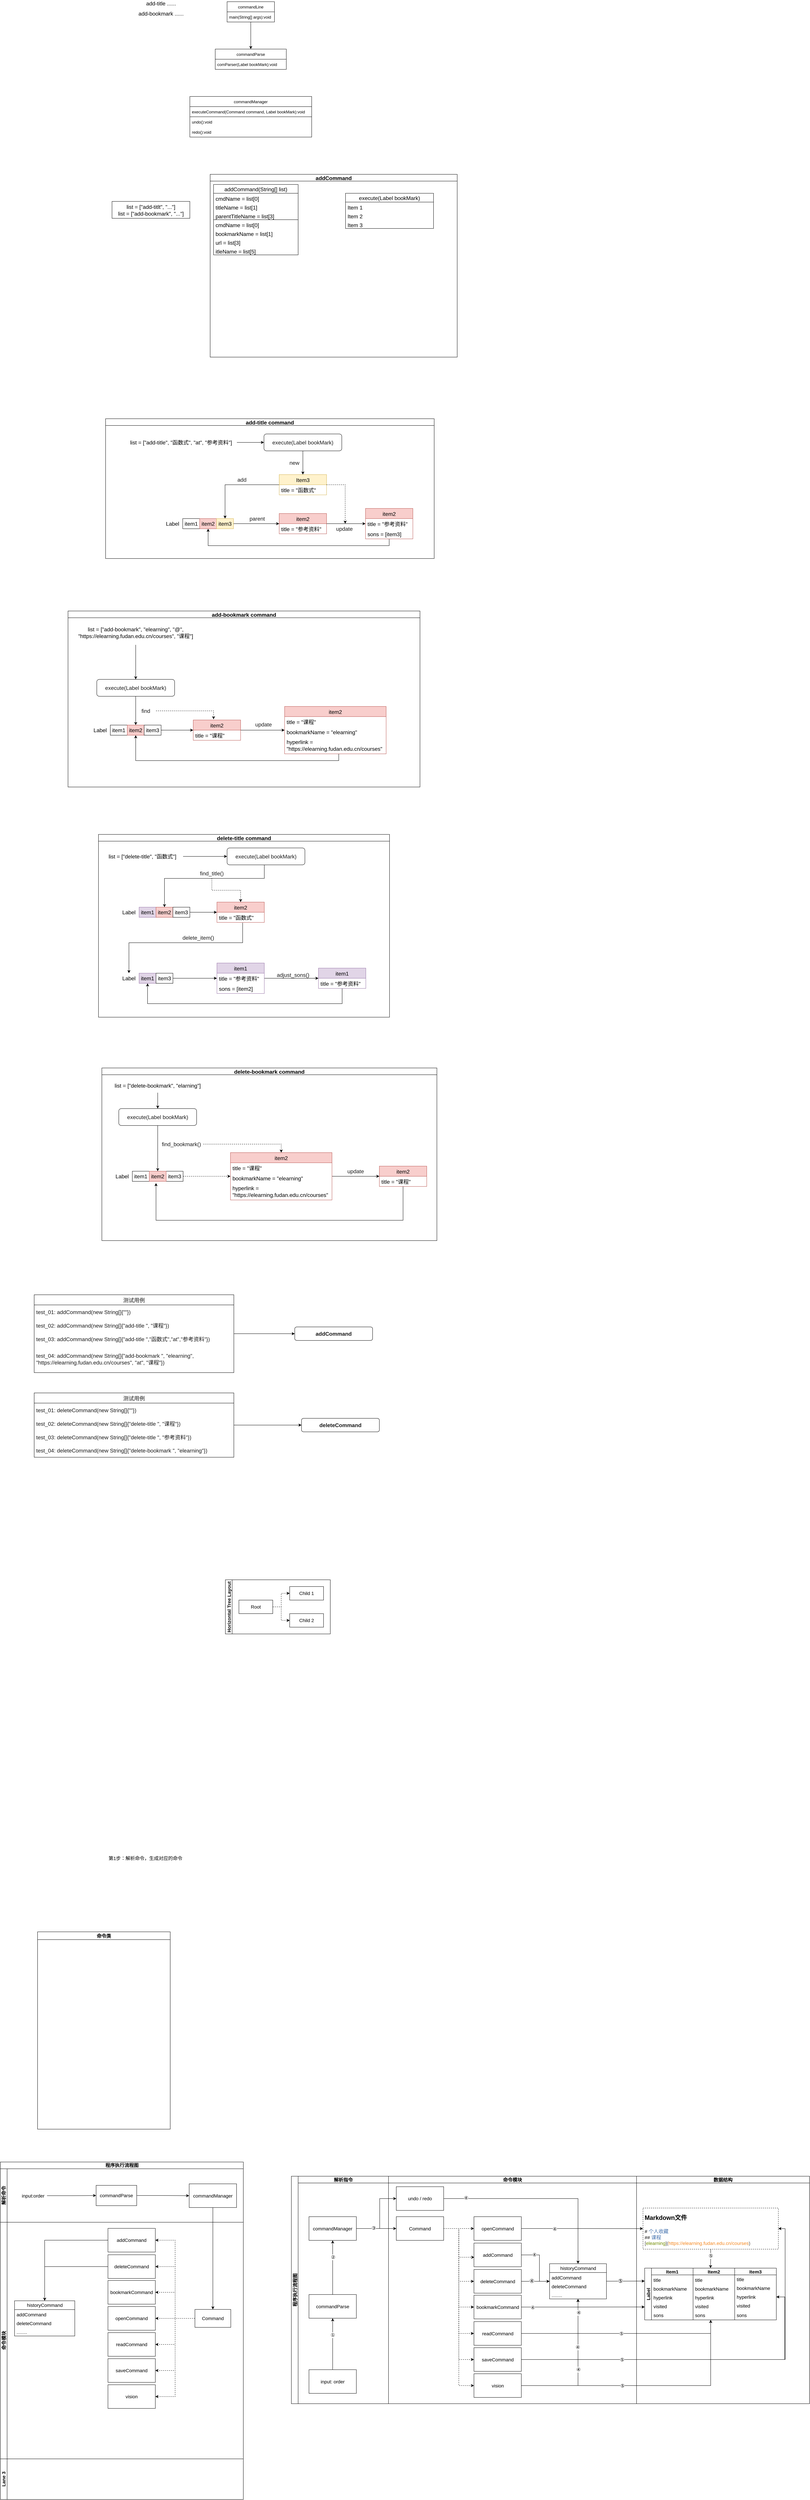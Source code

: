 <mxfile version="20.6.0" type="github">
  <diagram id="z8NONTmW4sQmRKIPfPtj" name="第 1 页">
    <mxGraphModel dx="2520" dy="846" grid="0" gridSize="10" guides="1" tooltips="1" connect="1" arrows="1" fold="1" page="0" pageScale="1" pageWidth="827" pageHeight="1169" math="0" shadow="0">
      <root>
        <mxCell id="0" />
        <mxCell id="1" parent="0" />
        <mxCell id="FvgPysHojlI_TtdOGoiI-16" style="edgeStyle=orthogonalEdgeStyle;rounded=0;orthogonalLoop=1;jettySize=auto;html=1;fontSize=16;" parent="1" source="FvgPysHojlI_TtdOGoiI-2" target="FvgPysHojlI_TtdOGoiI-13" edge="1">
          <mxGeometry relative="1" as="geometry" />
        </mxCell>
        <mxCell id="FvgPysHojlI_TtdOGoiI-2" value="commandLine" style="swimlane;fontStyle=0;childLayout=stackLayout;horizontal=1;startSize=30;horizontalStack=0;resizeParent=1;resizeParentMax=0;resizeLast=0;collapsible=1;marginBottom=0;" parent="1" vertex="1">
          <mxGeometry x="40" y="100" width="140" height="60" as="geometry">
            <mxRectangle x="310" y="200" width="60" height="30" as="alternateBounds" />
          </mxGeometry>
        </mxCell>
        <mxCell id="FvgPysHojlI_TtdOGoiI-3" value="main(String[] args):void" style="text;strokeColor=none;fillColor=none;align=left;verticalAlign=middle;spacingLeft=4;spacingRight=4;overflow=hidden;points=[[0,0.5],[1,0.5]];portConstraint=eastwest;rotatable=0;" parent="FvgPysHojlI_TtdOGoiI-2" vertex="1">
          <mxGeometry y="30" width="140" height="30" as="geometry" />
        </mxCell>
        <mxCell id="FvgPysHojlI_TtdOGoiI-11" value="" style="group" parent="1" vertex="1" connectable="0">
          <mxGeometry x="-240" y="100" width="170" height="40" as="geometry" />
        </mxCell>
        <mxCell id="FvgPysHojlI_TtdOGoiI-6" value="add-title ......" style="text;html=1;strokeColor=none;fillColor=none;align=center;verticalAlign=middle;whiteSpace=wrap;rounded=0;fontSize=16;" parent="FvgPysHojlI_TtdOGoiI-11" vertex="1">
          <mxGeometry x="20" width="130" height="10" as="geometry" />
        </mxCell>
        <mxCell id="FvgPysHojlI_TtdOGoiI-10" value="add-bookmark ......" style="text;html=1;strokeColor=none;fillColor=none;align=center;verticalAlign=middle;whiteSpace=wrap;rounded=0;fontSize=16;" parent="FvgPysHojlI_TtdOGoiI-11" vertex="1">
          <mxGeometry y="30" width="170" height="10" as="geometry" />
        </mxCell>
        <mxCell id="FvgPysHojlI_TtdOGoiI-13" value="commandParse" style="swimlane;fontStyle=0;childLayout=stackLayout;horizontal=1;startSize=30;horizontalStack=0;resizeParent=1;resizeParentMax=0;resizeLast=0;collapsible=1;marginBottom=0;" parent="1" vertex="1">
          <mxGeometry x="5" y="240" width="210" height="60" as="geometry">
            <mxRectangle x="310" y="200" width="60" height="30" as="alternateBounds" />
          </mxGeometry>
        </mxCell>
        <mxCell id="FvgPysHojlI_TtdOGoiI-14" value="comParser(Label bookMark):void" style="text;strokeColor=none;fillColor=none;align=left;verticalAlign=middle;spacingLeft=4;spacingRight=4;overflow=hidden;points=[[0,0.5],[1,0.5]];portConstraint=eastwest;rotatable=0;" parent="FvgPysHojlI_TtdOGoiI-13" vertex="1">
          <mxGeometry y="30" width="210" height="30" as="geometry" />
        </mxCell>
        <mxCell id="FvgPysHojlI_TtdOGoiI-17" value="commandManager" style="swimlane;fontStyle=0;childLayout=stackLayout;horizontal=1;startSize=30;horizontalStack=0;resizeParent=1;resizeParentMax=0;resizeLast=0;collapsible=1;marginBottom=0;" parent="1" vertex="1">
          <mxGeometry x="-70" y="380" width="360" height="120" as="geometry">
            <mxRectangle x="310" y="200" width="60" height="30" as="alternateBounds" />
          </mxGeometry>
        </mxCell>
        <mxCell id="FvgPysHojlI_TtdOGoiI-18" value="executeCommand(Command command, Label bookMark):void" style="text;strokeColor=default;fillColor=none;align=left;verticalAlign=middle;spacingLeft=4;spacingRight=4;overflow=hidden;points=[[0,0.5],[1,0.5]];portConstraint=eastwest;rotatable=0;" parent="FvgPysHojlI_TtdOGoiI-17" vertex="1">
          <mxGeometry y="30" width="360" height="30" as="geometry" />
        </mxCell>
        <mxCell id="FvgPysHojlI_TtdOGoiI-19" value="undo():void" style="text;strokeColor=none;fillColor=none;align=left;verticalAlign=middle;spacingLeft=4;spacingRight=4;overflow=hidden;points=[[0,0.5],[1,0.5]];portConstraint=eastwest;rotatable=0;" parent="FvgPysHojlI_TtdOGoiI-17" vertex="1">
          <mxGeometry y="60" width="360" height="30" as="geometry" />
        </mxCell>
        <mxCell id="FvgPysHojlI_TtdOGoiI-20" value="redo():void" style="text;strokeColor=none;fillColor=none;align=left;verticalAlign=middle;spacingLeft=4;spacingRight=4;overflow=hidden;points=[[0,0.5],[1,0.5]];portConstraint=eastwest;rotatable=0;" parent="FvgPysHojlI_TtdOGoiI-17" vertex="1">
          <mxGeometry y="90" width="360" height="30" as="geometry" />
        </mxCell>
        <mxCell id="FvgPysHojlI_TtdOGoiI-21" value="list = [&quot;add-titlt&quot;, &quot;...&quot;]&lt;br&gt;list = [&quot;add-bookmark&quot;, &quot;...&quot;]" style="text;html=1;strokeColor=default;fillColor=none;align=center;verticalAlign=middle;whiteSpace=wrap;rounded=0;fontSize=16;strokeWidth=1;spacingTop=2;spacingBottom=0;" parent="1" vertex="1">
          <mxGeometry x="-300" y="690" width="230" height="50" as="geometry" />
        </mxCell>
        <mxCell id="FvgPysHojlI_TtdOGoiI-36" value="addCommand" style="swimlane;startSize=20;horizontal=1;containerType=tree;strokeColor=default;fontSize=16;" parent="1" vertex="1">
          <mxGeometry x="-10" y="610" width="730" height="540" as="geometry" />
        </mxCell>
        <mxCell id="FvgPysHojlI_TtdOGoiI-22" value="addCommand(String[] list)" style="swimlane;fontStyle=0;childLayout=stackLayout;horizontal=1;startSize=26;fillColor=none;horizontalStack=0;resizeParent=1;resizeParentMax=0;resizeLast=0;collapsible=1;marginBottom=0;strokeColor=default;fontSize=16;" parent="FvgPysHojlI_TtdOGoiI-36" vertex="1">
          <mxGeometry x="10" y="30" width="250" height="208" as="geometry" />
        </mxCell>
        <mxCell id="FvgPysHojlI_TtdOGoiI-44" value="" style="group;strokeColor=default;" parent="FvgPysHojlI_TtdOGoiI-22" vertex="1" connectable="0">
          <mxGeometry y="26" width="250" height="78" as="geometry" />
        </mxCell>
        <mxCell id="FvgPysHojlI_TtdOGoiI-23" value="cmdName = list[0]" style="text;strokeColor=none;fillColor=none;align=left;verticalAlign=top;spacingLeft=4;spacingRight=4;overflow=hidden;rotatable=0;points=[[0,0.5],[1,0.5]];portConstraint=eastwest;fontSize=16;" parent="FvgPysHojlI_TtdOGoiI-44" vertex="1">
          <mxGeometry width="260" height="26" as="geometry" />
        </mxCell>
        <mxCell id="FvgPysHojlI_TtdOGoiI-24" value="titleName = list[1]&#xa;" style="text;strokeColor=none;fillColor=none;align=left;verticalAlign=top;spacingLeft=4;spacingRight=4;overflow=hidden;rotatable=0;points=[[0,0.5],[1,0.5]];portConstraint=eastwest;fontSize=16;" parent="FvgPysHojlI_TtdOGoiI-44" vertex="1">
          <mxGeometry y="26" width="260" height="26" as="geometry" />
        </mxCell>
        <mxCell id="FvgPysHojlI_TtdOGoiI-25" value="parentTitleName = list[3]" style="text;strokeColor=none;fillColor=none;align=left;verticalAlign=top;spacingLeft=4;spacingRight=4;overflow=hidden;rotatable=0;points=[[0,0.5],[1,0.5]];portConstraint=eastwest;fontSize=16;" parent="FvgPysHojlI_TtdOGoiI-44" vertex="1">
          <mxGeometry y="52" width="260" height="26" as="geometry" />
        </mxCell>
        <mxCell id="FvgPysHojlI_TtdOGoiI-48" value="" style="group" parent="FvgPysHojlI_TtdOGoiI-22" vertex="1" connectable="0">
          <mxGeometry y="104" width="250" height="104" as="geometry" />
        </mxCell>
        <mxCell id="FvgPysHojlI_TtdOGoiI-42" value="cmdName = list[0]" style="text;strokeColor=none;fillColor=none;align=left;verticalAlign=top;spacingLeft=4;spacingRight=4;overflow=hidden;rotatable=0;points=[[0,0.5],[1,0.5]];portConstraint=eastwest;fontSize=16;" parent="FvgPysHojlI_TtdOGoiI-48" vertex="1">
          <mxGeometry width="260" height="26" as="geometry" />
        </mxCell>
        <mxCell id="FvgPysHojlI_TtdOGoiI-43" value="bookmarkName = list[1]" style="text;strokeColor=none;fillColor=none;align=left;verticalAlign=top;spacingLeft=4;spacingRight=4;overflow=hidden;rotatable=0;points=[[0,0.5],[1,0.5]];portConstraint=eastwest;fontSize=16;" parent="FvgPysHojlI_TtdOGoiI-48" vertex="1">
          <mxGeometry y="26" width="260" height="26" as="geometry" />
        </mxCell>
        <mxCell id="FvgPysHojlI_TtdOGoiI-46" value="url = list[3]" style="text;strokeColor=none;fillColor=none;align=left;verticalAlign=top;spacingLeft=4;spacingRight=4;overflow=hidden;rotatable=0;points=[[0,0.5],[1,0.5]];portConstraint=eastwest;fontSize=16;" parent="FvgPysHojlI_TtdOGoiI-48" vertex="1">
          <mxGeometry y="52" width="260" height="26" as="geometry" />
        </mxCell>
        <mxCell id="FvgPysHojlI_TtdOGoiI-47" value="itleName = list[5]" style="text;strokeColor=none;fillColor=none;align=left;verticalAlign=top;spacingLeft=4;spacingRight=4;overflow=hidden;rotatable=0;points=[[0,0.5],[1,0.5]];portConstraint=eastwest;fontSize=16;" parent="FvgPysHojlI_TtdOGoiI-48" vertex="1">
          <mxGeometry y="78" width="260" height="26" as="geometry" />
        </mxCell>
        <mxCell id="FvgPysHojlI_TtdOGoiI-59" value="execute(Label bookMark)" style="swimlane;fontStyle=0;childLayout=stackLayout;horizontal=1;startSize=26;fillColor=none;horizontalStack=0;resizeParent=1;resizeParentMax=0;resizeLast=0;collapsible=1;marginBottom=0;strokeColor=default;strokeWidth=1;fontSize=16;" parent="FvgPysHojlI_TtdOGoiI-36" vertex="1">
          <mxGeometry x="400" y="56" width="260" height="104" as="geometry" />
        </mxCell>
        <mxCell id="FvgPysHojlI_TtdOGoiI-60" value="Item 1" style="text;strokeColor=none;fillColor=none;align=left;verticalAlign=top;spacingLeft=4;spacingRight=4;overflow=hidden;rotatable=0;points=[[0,0.5],[1,0.5]];portConstraint=eastwest;strokeWidth=1;fontSize=16;" parent="FvgPysHojlI_TtdOGoiI-59" vertex="1">
          <mxGeometry y="26" width="260" height="26" as="geometry" />
        </mxCell>
        <mxCell id="FvgPysHojlI_TtdOGoiI-61" value="Item 2" style="text;strokeColor=none;fillColor=none;align=left;verticalAlign=top;spacingLeft=4;spacingRight=4;overflow=hidden;rotatable=0;points=[[0,0.5],[1,0.5]];portConstraint=eastwest;strokeWidth=1;fontSize=16;" parent="FvgPysHojlI_TtdOGoiI-59" vertex="1">
          <mxGeometry y="52" width="260" height="26" as="geometry" />
        </mxCell>
        <mxCell id="FvgPysHojlI_TtdOGoiI-62" value="Item 3" style="text;strokeColor=none;fillColor=none;align=left;verticalAlign=top;spacingLeft=4;spacingRight=4;overflow=hidden;rotatable=0;points=[[0,0.5],[1,0.5]];portConstraint=eastwest;strokeWidth=1;fontSize=16;" parent="FvgPysHojlI_TtdOGoiI-59" vertex="1">
          <mxGeometry y="78" width="260" height="26" as="geometry" />
        </mxCell>
        <mxCell id="FvgPysHojlI_TtdOGoiI-63" value="add-title command" style="swimlane;startSize=20;horizontal=1;containerType=tree;strokeColor=default;strokeWidth=1;fontSize=16;" parent="1" vertex="1">
          <mxGeometry x="-319" y="1332" width="971" height="413" as="geometry" />
        </mxCell>
        <mxCell id="FvgPysHojlI_TtdOGoiI-79" style="edgeStyle=orthogonalEdgeStyle;rounded=0;orthogonalLoop=1;jettySize=auto;html=1;entryX=0;entryY=0.5;entryDx=0;entryDy=0;fontFamily=Helvetica;fontSize=16;fontColor=#1A1A1A;" parent="FvgPysHojlI_TtdOGoiI-63" source="FvgPysHojlI_TtdOGoiI-68" target="FvgPysHojlI_TtdOGoiI-78" edge="1">
          <mxGeometry relative="1" as="geometry" />
        </mxCell>
        <mxCell id="FvgPysHojlI_TtdOGoiI-68" value="list = [&quot;add-title&quot;, &quot;函数式&quot;, &quot;at&quot;, &quot;参考资料&quot;]" style="text;html=1;strokeColor=none;fillColor=none;align=center;verticalAlign=middle;whiteSpace=wrap;rounded=0;strokeWidth=1;fontSize=16;" parent="FvgPysHojlI_TtdOGoiI-63" vertex="1">
          <mxGeometry x="58" y="55" width="330" height="30" as="geometry" />
        </mxCell>
        <mxCell id="FvgPysHojlI_TtdOGoiI-84" style="edgeStyle=orthogonalEdgeStyle;rounded=0;orthogonalLoop=1;jettySize=auto;html=1;fontFamily=Helvetica;fontSize=16;fontColor=#1A1A1A;entryX=0.5;entryY=0;entryDx=0;entryDy=0;" parent="FvgPysHojlI_TtdOGoiI-63" source="FvgPysHojlI_TtdOGoiI-74" target="FvgPysHojlI_TtdOGoiI-71" edge="1">
          <mxGeometry relative="1" as="geometry" />
        </mxCell>
        <mxCell id="FvgPysHojlI_TtdOGoiI-74" value="Item3" style="swimlane;fontStyle=0;childLayout=stackLayout;horizontal=1;startSize=30;horizontalStack=0;resizeParent=1;resizeParentMax=0;resizeLast=0;collapsible=1;marginBottom=0;strokeColor=#d6b656;strokeWidth=1;fontSize=16;fillColor=#fff2cc;" parent="FvgPysHojlI_TtdOGoiI-63" vertex="1">
          <mxGeometry x="513" y="165" width="140" height="60" as="geometry" />
        </mxCell>
        <mxCell id="FvgPysHojlI_TtdOGoiI-75" value="title = &quot;函数式&quot;" style="text;strokeColor=none;fillColor=none;align=left;verticalAlign=middle;spacingLeft=4;spacingRight=4;overflow=hidden;points=[[0,0.5],[1,0.5]];portConstraint=eastwest;rotatable=0;strokeWidth=1;fontSize=16;" parent="FvgPysHojlI_TtdOGoiI-74" vertex="1">
          <mxGeometry y="30" width="140" height="30" as="geometry" />
        </mxCell>
        <mxCell id="FvgPysHojlI_TtdOGoiI-80" style="edgeStyle=orthogonalEdgeStyle;rounded=0;orthogonalLoop=1;jettySize=auto;html=1;fontFamily=Helvetica;fontSize=16;fontColor=#1A1A1A;" parent="FvgPysHojlI_TtdOGoiI-63" source="FvgPysHojlI_TtdOGoiI-78" target="FvgPysHojlI_TtdOGoiI-74" edge="1">
          <mxGeometry relative="1" as="geometry" />
        </mxCell>
        <mxCell id="FvgPysHojlI_TtdOGoiI-78" value="&lt;pre style=&quot;&quot;&gt;&lt;font face=&quot;Helvetica&quot; style=&quot;font-size: 16px;&quot; color=&quot;#1a1a1a&quot;&gt;execute(Label bookMark)&lt;/font&gt;&lt;/pre&gt;" style="rounded=1;whiteSpace=wrap;html=1;strokeColor=default;strokeWidth=1;fontSize=16;" parent="FvgPysHojlI_TtdOGoiI-63" vertex="1">
          <mxGeometry x="468" y="45" width="230" height="50" as="geometry" />
        </mxCell>
        <mxCell id="FvgPysHojlI_TtdOGoiI-81" value="new" style="text;html=1;strokeColor=none;fillColor=none;align=center;verticalAlign=middle;whiteSpace=wrap;rounded=0;labelBackgroundColor=none;strokeWidth=1;fontFamily=Helvetica;fontSize=16;fontColor=#1A1A1A;" parent="FvgPysHojlI_TtdOGoiI-63" vertex="1">
          <mxGeometry x="528" y="115" width="60" height="30" as="geometry" />
        </mxCell>
        <mxCell id="FvgPysHojlI_TtdOGoiI-85" value="add" style="text;html=1;strokeColor=none;fillColor=none;align=center;verticalAlign=middle;whiteSpace=wrap;rounded=0;labelBackgroundColor=none;strokeWidth=1;fontFamily=Helvetica;fontSize=16;fontColor=#1A1A1A;" parent="FvgPysHojlI_TtdOGoiI-63" vertex="1">
          <mxGeometry x="373" y="165" width="60" height="30" as="geometry" />
        </mxCell>
        <mxCell id="FvgPysHojlI_TtdOGoiI-83" value="" style="group" parent="FvgPysHojlI_TtdOGoiI-63" vertex="1" connectable="0">
          <mxGeometry x="168" y="295" width="230" height="30" as="geometry" />
        </mxCell>
        <mxCell id="FvgPysHojlI_TtdOGoiI-69" value="item1" style="rounded=0;whiteSpace=wrap;html=1;strokeColor=default;strokeWidth=1;fontSize=16;" parent="FvgPysHojlI_TtdOGoiI-83" vertex="1">
          <mxGeometry x="60" width="50" height="30" as="geometry" />
        </mxCell>
        <mxCell id="FvgPysHojlI_TtdOGoiI-70" value="item2" style="rounded=0;whiteSpace=wrap;html=1;strokeColor=#b85450;strokeWidth=1;fontSize=16;fillColor=#f8cecc;" parent="FvgPysHojlI_TtdOGoiI-83" vertex="1">
          <mxGeometry x="110" width="50" height="30" as="geometry" />
        </mxCell>
        <mxCell id="FvgPysHojlI_TtdOGoiI-71" value="item3" style="rounded=0;whiteSpace=wrap;html=1;strokeColor=#d6b656;strokeWidth=1;fontSize=16;fillColor=#fff2cc;" parent="FvgPysHojlI_TtdOGoiI-83" vertex="1">
          <mxGeometry x="160" width="50" height="30" as="geometry" />
        </mxCell>
        <mxCell id="FvgPysHojlI_TtdOGoiI-72" value="Label" style="text;html=1;strokeColor=none;fillColor=none;align=center;verticalAlign=middle;whiteSpace=wrap;rounded=0;strokeWidth=1;fontSize=16;" parent="FvgPysHojlI_TtdOGoiI-83" vertex="1">
          <mxGeometry width="60" height="30" as="geometry" />
        </mxCell>
        <mxCell id="FvgPysHojlI_TtdOGoiI-107" style="edgeStyle=orthogonalEdgeStyle;rounded=0;orthogonalLoop=1;jettySize=auto;html=1;fontFamily=Helvetica;fontSize=16;fontColor=#1A1A1A;" parent="FvgPysHojlI_TtdOGoiI-63" source="FvgPysHojlI_TtdOGoiI-86" target="FvgPysHojlI_TtdOGoiI-103" edge="1">
          <mxGeometry relative="1" as="geometry" />
        </mxCell>
        <mxCell id="FvgPysHojlI_TtdOGoiI-86" value="item2" style="swimlane;fontStyle=0;childLayout=stackLayout;horizontal=1;startSize=30;horizontalStack=0;resizeParent=1;resizeParentMax=0;resizeLast=0;collapsible=1;marginBottom=0;strokeColor=#b85450;strokeWidth=1;fontSize=16;fillColor=#f8cecc;" parent="FvgPysHojlI_TtdOGoiI-63" vertex="1">
          <mxGeometry x="513" y="280" width="140" height="60" as="geometry" />
        </mxCell>
        <mxCell id="FvgPysHojlI_TtdOGoiI-87" value="title = &quot;参考资料&quot;" style="text;strokeColor=none;fillColor=none;align=left;verticalAlign=middle;spacingLeft=4;spacingRight=4;overflow=hidden;points=[[0,0.5],[1,0.5]];portConstraint=eastwest;rotatable=0;strokeWidth=1;fontSize=16;" parent="FvgPysHojlI_TtdOGoiI-86" vertex="1">
          <mxGeometry y="30" width="140" height="30" as="geometry" />
        </mxCell>
        <mxCell id="FvgPysHojlI_TtdOGoiI-88" style="edgeStyle=orthogonalEdgeStyle;rounded=0;orthogonalLoop=1;jettySize=auto;html=1;fontFamily=Helvetica;fontSize=16;fontColor=#1A1A1A;" parent="FvgPysHojlI_TtdOGoiI-63" source="FvgPysHojlI_TtdOGoiI-71" target="FvgPysHojlI_TtdOGoiI-86" edge="1">
          <mxGeometry relative="1" as="geometry" />
        </mxCell>
        <mxCell id="FvgPysHojlI_TtdOGoiI-155" style="edgeStyle=orthogonalEdgeStyle;rounded=0;orthogonalLoop=1;jettySize=auto;html=1;entryX=0.5;entryY=1;entryDx=0;entryDy=0;fontFamily=Helvetica;fontSize=16;fontColor=#1A1A1A;" parent="FvgPysHojlI_TtdOGoiI-63" source="FvgPysHojlI_TtdOGoiI-102" target="FvgPysHojlI_TtdOGoiI-70" edge="1">
          <mxGeometry relative="1" as="geometry">
            <Array as="points">
              <mxPoint x="838" y="375" />
              <mxPoint x="303" y="375" />
            </Array>
          </mxGeometry>
        </mxCell>
        <mxCell id="FvgPysHojlI_TtdOGoiI-102" value="item2" style="swimlane;fontStyle=0;childLayout=stackLayout;horizontal=1;startSize=30;horizontalStack=0;resizeParent=1;resizeParentMax=0;resizeLast=0;collapsible=1;marginBottom=0;strokeColor=#b85450;strokeWidth=1;fontSize=16;fillColor=#f8cecc;" parent="FvgPysHojlI_TtdOGoiI-63" vertex="1">
          <mxGeometry x="768" y="265" width="140" height="90" as="geometry" />
        </mxCell>
        <mxCell id="FvgPysHojlI_TtdOGoiI-103" value="title = &quot;参考资料&quot;" style="text;strokeColor=none;fillColor=none;align=left;verticalAlign=middle;spacingLeft=4;spacingRight=4;overflow=hidden;points=[[0,0.5],[1,0.5]];portConstraint=eastwest;rotatable=0;strokeWidth=1;fontSize=16;" parent="FvgPysHojlI_TtdOGoiI-102" vertex="1">
          <mxGeometry y="30" width="140" height="30" as="geometry" />
        </mxCell>
        <mxCell id="FvgPysHojlI_TtdOGoiI-106" value="sons = [item3]" style="text;strokeColor=none;fillColor=none;align=left;verticalAlign=middle;spacingLeft=4;spacingRight=4;overflow=hidden;points=[[0,0.5],[1,0.5]];portConstraint=eastwest;rotatable=0;strokeWidth=1;fontSize=16;" parent="FvgPysHojlI_TtdOGoiI-102" vertex="1">
          <mxGeometry y="60" width="140" height="30" as="geometry" />
        </mxCell>
        <mxCell id="FvgPysHojlI_TtdOGoiI-109" value="parent" style="text;html=1;strokeColor=none;fillColor=none;align=center;verticalAlign=middle;whiteSpace=wrap;rounded=0;labelBackgroundColor=none;strokeWidth=1;fontFamily=Helvetica;fontSize=16;fontColor=#1A1A1A;" parent="FvgPysHojlI_TtdOGoiI-63" vertex="1">
          <mxGeometry x="418" y="280" width="60" height="30" as="geometry" />
        </mxCell>
        <mxCell id="FvgPysHojlI_TtdOGoiI-110" value="update&amp;nbsp;" style="text;html=1;strokeColor=none;fillColor=none;align=center;verticalAlign=middle;whiteSpace=wrap;rounded=0;labelBackgroundColor=none;strokeWidth=1;fontFamily=Helvetica;fontSize=16;fontColor=#1A1A1A;" parent="FvgPysHojlI_TtdOGoiI-63" vertex="1">
          <mxGeometry x="678" y="310" width="60" height="30" as="geometry" />
        </mxCell>
        <mxCell id="FvgPysHojlI_TtdOGoiI-108" style="edgeStyle=orthogonalEdgeStyle;rounded=0;orthogonalLoop=1;jettySize=auto;html=1;fontFamily=Helvetica;fontSize=16;fontColor=#1A1A1A;dashed=1;entryX=0.5;entryY=0;entryDx=0;entryDy=0;" parent="FvgPysHojlI_TtdOGoiI-63" source="FvgPysHojlI_TtdOGoiI-74" edge="1" target="FvgPysHojlI_TtdOGoiI-110">
          <mxGeometry relative="1" as="geometry">
            <mxPoint x="753" y="305" as="targetPoint" />
          </mxGeometry>
        </mxCell>
        <mxCell id="FvgPysHojlI_TtdOGoiI-111" value="add-bookmark command" style="swimlane;startSize=20;horizontal=1;containerType=tree;strokeColor=default;strokeWidth=1;fontSize=16;" parent="1" vertex="1">
          <mxGeometry x="-430" y="1900" width="1040" height="520" as="geometry" />
        </mxCell>
        <mxCell id="FvgPysHojlI_TtdOGoiI-112" style="edgeStyle=orthogonalEdgeStyle;rounded=0;orthogonalLoop=1;jettySize=auto;html=1;entryX=0.5;entryY=0;entryDx=0;entryDy=0;fontFamily=Helvetica;fontSize=16;fontColor=#1A1A1A;" parent="FvgPysHojlI_TtdOGoiI-111" source="FvgPysHojlI_TtdOGoiI-113" target="FvgPysHojlI_TtdOGoiI-118" edge="1">
          <mxGeometry relative="1" as="geometry">
            <Array as="points">
              <mxPoint x="200" y="162" />
              <mxPoint x="200" y="162" />
            </Array>
          </mxGeometry>
        </mxCell>
        <mxCell id="FvgPysHojlI_TtdOGoiI-113" value="list = [&quot;add-bookmark&quot;, &quot;elearning&quot;, &quot;@&quot;, &quot;https://elearning.fudan.edu.cn/courses&quot;, &quot;课程&quot;]" style="text;html=1;strokeColor=none;fillColor=none;align=center;verticalAlign=middle;whiteSpace=wrap;rounded=0;strokeWidth=1;fontSize=16;spacingTop=0;" parent="FvgPysHojlI_TtdOGoiI-111" vertex="1">
          <mxGeometry x="10" y="27" width="380" height="73" as="geometry" />
        </mxCell>
        <mxCell id="FvgPysHojlI_TtdOGoiI-145" style="edgeStyle=orthogonalEdgeStyle;rounded=0;orthogonalLoop=1;jettySize=auto;html=1;fontFamily=Helvetica;fontSize=16;fontColor=#1A1A1A;" parent="FvgPysHojlI_TtdOGoiI-111" source="FvgPysHojlI_TtdOGoiI-118" target="FvgPysHojlI_TtdOGoiI-123" edge="1">
          <mxGeometry relative="1" as="geometry" />
        </mxCell>
        <mxCell id="FvgPysHojlI_TtdOGoiI-118" value="&lt;pre style=&quot;&quot;&gt;&lt;font face=&quot;Helvetica&quot; style=&quot;font-size: 16px;&quot; color=&quot;#1a1a1a&quot;&gt;execute(Label bookMark)&lt;/font&gt;&lt;/pre&gt;" style="rounded=1;whiteSpace=wrap;html=1;strokeColor=default;strokeWidth=1;fontSize=16;" parent="FvgPysHojlI_TtdOGoiI-111" vertex="1">
          <mxGeometry x="85" y="202" width="230" height="50" as="geometry" />
        </mxCell>
        <mxCell id="UZfXPwGcjb_lp-zjG4FB-93" style="edgeStyle=orthogonalEdgeStyle;rounded=0;orthogonalLoop=1;jettySize=auto;html=1;entryX=0.429;entryY=-0.033;entryDx=0;entryDy=0;entryPerimeter=0;dashed=1;fontFamily=Helvetica;fontSize=16;fontColor=#1A1A1A;" parent="FvgPysHojlI_TtdOGoiI-111" source="FvgPysHojlI_TtdOGoiI-138" target="FvgPysHojlI_TtdOGoiI-141" edge="1">
          <mxGeometry relative="1" as="geometry" />
        </mxCell>
        <mxCell id="FvgPysHojlI_TtdOGoiI-138" value="find" style="text;html=1;strokeColor=none;fillColor=none;align=center;verticalAlign=middle;whiteSpace=wrap;rounded=0;labelBackgroundColor=none;strokeWidth=1;fontFamily=Helvetica;fontSize=16;fontColor=#1A1A1A;" parent="FvgPysHojlI_TtdOGoiI-111" vertex="1">
          <mxGeometry x="200" y="280" width="60" height="30" as="geometry" />
        </mxCell>
        <mxCell id="FvgPysHojlI_TtdOGoiI-152" style="edgeStyle=orthogonalEdgeStyle;rounded=0;orthogonalLoop=1;jettySize=auto;html=1;fontFamily=Helvetica;fontSize=16;fontColor=#1A1A1A;" parent="FvgPysHojlI_TtdOGoiI-111" source="FvgPysHojlI_TtdOGoiI-141" target="FvgPysHojlI_TtdOGoiI-147" edge="1">
          <mxGeometry relative="1" as="geometry" />
        </mxCell>
        <mxCell id="FvgPysHojlI_TtdOGoiI-141" value="item2" style="swimlane;fontStyle=0;childLayout=stackLayout;horizontal=1;startSize=30;horizontalStack=0;resizeParent=1;resizeParentMax=0;resizeLast=0;collapsible=1;marginBottom=0;strokeColor=#b85450;strokeWidth=1;fontSize=16;fillColor=#f8cecc;" parent="FvgPysHojlI_TtdOGoiI-111" vertex="1">
          <mxGeometry x="370" y="322" width="140" height="60" as="geometry" />
        </mxCell>
        <mxCell id="FvgPysHojlI_TtdOGoiI-142" value="title = &quot;课程&quot;" style="text;strokeColor=none;fillColor=none;align=left;verticalAlign=middle;spacingLeft=4;spacingRight=4;overflow=hidden;points=[[0,0.5],[1,0.5]];portConstraint=eastwest;rotatable=0;strokeWidth=1;fontSize=16;" parent="FvgPysHojlI_TtdOGoiI-141" vertex="1">
          <mxGeometry y="30" width="140" height="30" as="geometry" />
        </mxCell>
        <mxCell id="FvgPysHojlI_TtdOGoiI-121" value="" style="group" parent="FvgPysHojlI_TtdOGoiI-111" vertex="1" connectable="0">
          <mxGeometry x="65" y="337" width="230" height="30" as="geometry" />
        </mxCell>
        <mxCell id="FvgPysHojlI_TtdOGoiI-122" value="item1" style="rounded=0;whiteSpace=wrap;html=1;strokeColor=default;strokeWidth=1;fontSize=16;" parent="FvgPysHojlI_TtdOGoiI-121" vertex="1">
          <mxGeometry x="60" width="50" height="30" as="geometry" />
        </mxCell>
        <mxCell id="FvgPysHojlI_TtdOGoiI-123" value="item2" style="rounded=0;whiteSpace=wrap;html=1;strokeColor=#b85450;strokeWidth=1;fontSize=16;fillColor=#f8cecc;" parent="FvgPysHojlI_TtdOGoiI-121" vertex="1">
          <mxGeometry x="110" width="50" height="30" as="geometry" />
        </mxCell>
        <mxCell id="FvgPysHojlI_TtdOGoiI-125" value="Label" style="text;html=1;strokeColor=none;fillColor=none;align=center;verticalAlign=middle;whiteSpace=wrap;rounded=0;strokeWidth=1;fontSize=16;" parent="FvgPysHojlI_TtdOGoiI-121" vertex="1">
          <mxGeometry width="60" height="30" as="geometry" />
        </mxCell>
        <mxCell id="FvgPysHojlI_TtdOGoiI-136" value="item3" style="rounded=0;whiteSpace=wrap;html=1;strokeColor=default;strokeWidth=1;fontSize=16;" parent="FvgPysHojlI_TtdOGoiI-121" vertex="1">
          <mxGeometry x="160" width="50" height="30" as="geometry" />
        </mxCell>
        <mxCell id="FvgPysHojlI_TtdOGoiI-146" style="edgeStyle=orthogonalEdgeStyle;rounded=0;orthogonalLoop=1;jettySize=auto;html=1;fontFamily=Helvetica;fontSize=16;fontColor=#1A1A1A;entryX=0;entryY=0.5;entryDx=0;entryDy=0;" parent="FvgPysHojlI_TtdOGoiI-111" source="FvgPysHojlI_TtdOGoiI-136" target="FvgPysHojlI_TtdOGoiI-141" edge="1">
          <mxGeometry relative="1" as="geometry">
            <mxPoint x="380" y="362" as="targetPoint" />
          </mxGeometry>
        </mxCell>
        <mxCell id="FvgPysHojlI_TtdOGoiI-154" style="edgeStyle=orthogonalEdgeStyle;rounded=0;orthogonalLoop=1;jettySize=auto;html=1;entryX=0.5;entryY=1;entryDx=0;entryDy=0;fontFamily=Helvetica;fontSize=16;fontColor=#1A1A1A;" parent="FvgPysHojlI_TtdOGoiI-111" source="FvgPysHojlI_TtdOGoiI-147" target="FvgPysHojlI_TtdOGoiI-123" edge="1">
          <mxGeometry relative="1" as="geometry">
            <Array as="points">
              <mxPoint x="800" y="442" />
              <mxPoint x="200" y="442" />
            </Array>
          </mxGeometry>
        </mxCell>
        <mxCell id="FvgPysHojlI_TtdOGoiI-147" value="item2" style="swimlane;fontStyle=0;childLayout=stackLayout;horizontal=1;startSize=30;horizontalStack=0;resizeParent=1;resizeParentMax=0;resizeLast=0;collapsible=1;marginBottom=0;strokeColor=#b85450;strokeWidth=1;fontSize=16;fillColor=#f8cecc;" parent="FvgPysHojlI_TtdOGoiI-111" vertex="1">
          <mxGeometry x="640" y="282" width="300" height="140" as="geometry" />
        </mxCell>
        <mxCell id="FvgPysHojlI_TtdOGoiI-148" value="title = &quot;课程&quot;" style="text;strokeColor=none;fillColor=none;align=left;verticalAlign=middle;spacingLeft=4;spacingRight=4;overflow=hidden;points=[[0,0.5],[1,0.5]];portConstraint=eastwest;rotatable=0;strokeWidth=1;fontSize=16;" parent="FvgPysHojlI_TtdOGoiI-147" vertex="1">
          <mxGeometry y="30" width="300" height="30" as="geometry" />
        </mxCell>
        <mxCell id="FvgPysHojlI_TtdOGoiI-149" value="bookmarkName = &quot;elearning&quot;" style="text;strokeColor=none;fillColor=none;align=left;verticalAlign=middle;spacingLeft=4;spacingRight=4;overflow=hidden;points=[[0,0.5],[1,0.5]];portConstraint=eastwest;rotatable=0;strokeWidth=1;fontSize=16;" parent="FvgPysHojlI_TtdOGoiI-147" vertex="1">
          <mxGeometry y="60" width="300" height="30" as="geometry" />
        </mxCell>
        <mxCell id="FvgPysHojlI_TtdOGoiI-150" value="hyperlink = &quot;https://elearning.fudan.edu.cn/courses&quot;" style="text;strokeColor=none;fillColor=none;align=left;verticalAlign=middle;spacingLeft=4;spacingRight=4;overflow=hidden;points=[[0,0.5],[1,0.5]];portConstraint=eastwest;rotatable=0;strokeWidth=1;fontSize=16;whiteSpace=wrap;" parent="FvgPysHojlI_TtdOGoiI-147" vertex="1">
          <mxGeometry y="90" width="300" height="50" as="geometry" />
        </mxCell>
        <mxCell id="FvgPysHojlI_TtdOGoiI-153" value="update&amp;nbsp;" style="text;html=1;strokeColor=none;fillColor=none;align=center;verticalAlign=middle;whiteSpace=wrap;rounded=0;labelBackgroundColor=none;strokeWidth=1;fontFamily=Helvetica;fontSize=16;fontColor=#1A1A1A;" parent="FvgPysHojlI_TtdOGoiI-111" vertex="1">
          <mxGeometry x="550" y="320" width="60" height="30" as="geometry" />
        </mxCell>
        <mxCell id="FvgPysHojlI_TtdOGoiI-156" value="delete-title command" style="swimlane;startSize=20;horizontal=1;containerType=tree;strokeColor=default;strokeWidth=1;fontSize=16;" parent="1" vertex="1">
          <mxGeometry x="-340" y="2560" width="860" height="540" as="geometry" />
        </mxCell>
        <mxCell id="FvgPysHojlI_TtdOGoiI-157" style="edgeStyle=orthogonalEdgeStyle;rounded=0;orthogonalLoop=1;jettySize=auto;html=1;entryX=0;entryY=0.5;entryDx=0;entryDy=0;fontFamily=Helvetica;fontSize=16;fontColor=#1A1A1A;" parent="FvgPysHojlI_TtdOGoiI-156" source="FvgPysHojlI_TtdOGoiI-158" target="FvgPysHojlI_TtdOGoiI-163" edge="1">
          <mxGeometry relative="1" as="geometry" />
        </mxCell>
        <mxCell id="FvgPysHojlI_TtdOGoiI-158" value="list = [&quot;delete-title&quot;, &quot;函数式&quot;]" style="text;html=1;strokeColor=none;fillColor=none;align=center;verticalAlign=middle;whiteSpace=wrap;rounded=0;strokeWidth=1;fontSize=16;" parent="FvgPysHojlI_TtdOGoiI-156" vertex="1">
          <mxGeometry x="10" y="50" width="240" height="30" as="geometry" />
        </mxCell>
        <mxCell id="FvgPysHojlI_TtdOGoiI-186" style="edgeStyle=orthogonalEdgeStyle;rounded=0;orthogonalLoop=1;jettySize=auto;html=1;entryX=0.5;entryY=0;entryDx=0;entryDy=0;fontFamily=Helvetica;fontSize=16;fontColor=#1A1A1A;" parent="FvgPysHojlI_TtdOGoiI-156" source="FvgPysHojlI_TtdOGoiI-163" target="FvgPysHojlI_TtdOGoiI-183" edge="1">
          <mxGeometry relative="1" as="geometry">
            <Array as="points">
              <mxPoint x="490" y="130" />
              <mxPoint x="195" y="130" />
            </Array>
          </mxGeometry>
        </mxCell>
        <mxCell id="FvgPysHojlI_TtdOGoiI-163" value="&lt;pre style=&quot;&quot;&gt;&lt;font face=&quot;Helvetica&quot; style=&quot;font-size: 16px;&quot; color=&quot;#1a1a1a&quot;&gt;execute(Label bookMark)&lt;/font&gt;&lt;/pre&gt;" style="rounded=1;whiteSpace=wrap;html=1;strokeColor=default;strokeWidth=1;fontSize=16;" parent="FvgPysHojlI_TtdOGoiI-156" vertex="1">
          <mxGeometry x="380" y="40" width="230" height="50" as="geometry" />
        </mxCell>
        <mxCell id="FvgPysHojlI_TtdOGoiI-182" value="item1" style="rounded=0;whiteSpace=wrap;html=1;strokeColor=#9673a6;strokeWidth=1;fontSize=16;fillColor=#e1d5e7;" parent="FvgPysHojlI_TtdOGoiI-156" vertex="1">
          <mxGeometry x="120" y="215" width="50" height="30" as="geometry" />
        </mxCell>
        <mxCell id="FvgPysHojlI_TtdOGoiI-183" value="item2" style="rounded=0;whiteSpace=wrap;html=1;strokeColor=#b85450;strokeWidth=1;fontSize=16;shadow=0;fillColor=#f8cecc;" parent="FvgPysHojlI_TtdOGoiI-156" vertex="1">
          <mxGeometry x="170" y="215" width="50" height="30" as="geometry" />
        </mxCell>
        <mxCell id="UZfXPwGcjb_lp-zjG4FB-17" style="edgeStyle=orthogonalEdgeStyle;rounded=0;orthogonalLoop=1;jettySize=auto;html=1;fontFamily=Helvetica;fontSize=16;fontColor=#1A1A1A;" parent="FvgPysHojlI_TtdOGoiI-156" source="FvgPysHojlI_TtdOGoiI-184" target="UZfXPwGcjb_lp-zjG4FB-15" edge="1">
          <mxGeometry relative="1" as="geometry" />
        </mxCell>
        <mxCell id="FvgPysHojlI_TtdOGoiI-184" value="item3" style="rounded=0;whiteSpace=wrap;html=1;strokeColor=default;strokeWidth=1;fontSize=16;" parent="FvgPysHojlI_TtdOGoiI-156" vertex="1">
          <mxGeometry x="220" y="215" width="50" height="30" as="geometry" />
        </mxCell>
        <mxCell id="FvgPysHojlI_TtdOGoiI-185" value="Label" style="text;html=1;strokeColor=none;fillColor=none;align=center;verticalAlign=middle;whiteSpace=wrap;rounded=0;strokeWidth=1;fontSize=16;" parent="FvgPysHojlI_TtdOGoiI-156" vertex="1">
          <mxGeometry x="60" y="215" width="60" height="30" as="geometry" />
        </mxCell>
        <mxCell id="UZfXPwGcjb_lp-zjG4FB-92" style="edgeStyle=orthogonalEdgeStyle;rounded=0;orthogonalLoop=1;jettySize=auto;html=1;entryX=0.5;entryY=0;entryDx=0;entryDy=0;fontFamily=Helvetica;fontSize=16;fontColor=#1A1A1A;dashed=1;" parent="FvgPysHojlI_TtdOGoiI-156" source="FvgPysHojlI_TtdOGoiI-187" target="UZfXPwGcjb_lp-zjG4FB-15" edge="1">
          <mxGeometry relative="1" as="geometry" />
        </mxCell>
        <mxCell id="FvgPysHojlI_TtdOGoiI-187" value="find_title()" style="text;html=1;strokeColor=none;fillColor=none;align=center;verticalAlign=middle;whiteSpace=wrap;rounded=0;labelBackgroundColor=none;strokeWidth=1;fontFamily=Helvetica;fontSize=16;fontColor=#1A1A1A;" parent="FvgPysHojlI_TtdOGoiI-156" vertex="1">
          <mxGeometry x="260" y="100" width="150" height="30" as="geometry" />
        </mxCell>
        <mxCell id="UZfXPwGcjb_lp-zjG4FB-1" value="item1" style="rounded=0;whiteSpace=wrap;html=1;strokeColor=#9673a6;strokeWidth=1;fontSize=16;fillColor=#e1d5e7;" parent="FvgPysHojlI_TtdOGoiI-156" vertex="1">
          <mxGeometry x="120" y="410" width="50" height="30" as="geometry" />
        </mxCell>
        <mxCell id="UZfXPwGcjb_lp-zjG4FB-3" value="item3" style="rounded=0;whiteSpace=wrap;html=1;strokeColor=default;strokeWidth=1;fontSize=16;" parent="FvgPysHojlI_TtdOGoiI-156" vertex="1">
          <mxGeometry x="170" y="410" width="50" height="30" as="geometry" />
        </mxCell>
        <mxCell id="UZfXPwGcjb_lp-zjG4FB-6" value="delete_item()" style="text;html=1;strokeColor=none;fillColor=none;align=center;verticalAlign=middle;whiteSpace=wrap;rounded=0;labelBackgroundColor=none;strokeWidth=1;fontFamily=Helvetica;fontSize=16;fontColor=#1A1A1A;" parent="FvgPysHojlI_TtdOGoiI-156" vertex="1">
          <mxGeometry x="220" y="290" width="150" height="30" as="geometry" />
        </mxCell>
        <mxCell id="UZfXPwGcjb_lp-zjG4FB-50" style="edgeStyle=orthogonalEdgeStyle;rounded=0;orthogonalLoop=1;jettySize=auto;html=1;fontFamily=Helvetica;fontSize=16;fontColor=#1A1A1A;" parent="FvgPysHojlI_TtdOGoiI-156" source="UZfXPwGcjb_lp-zjG4FB-10" target="UZfXPwGcjb_lp-zjG4FB-47" edge="1">
          <mxGeometry relative="1" as="geometry" />
        </mxCell>
        <mxCell id="UZfXPwGcjb_lp-zjG4FB-10" value="item1" style="swimlane;fontStyle=0;childLayout=stackLayout;horizontal=1;startSize=30;horizontalStack=0;resizeParent=1;resizeParentMax=0;resizeLast=0;collapsible=1;marginBottom=0;strokeColor=#9673a6;strokeWidth=1;fontSize=16;fillColor=#e1d5e7;" parent="FvgPysHojlI_TtdOGoiI-156" vertex="1">
          <mxGeometry x="350" y="380" width="140" height="90" as="geometry" />
        </mxCell>
        <mxCell id="UZfXPwGcjb_lp-zjG4FB-11" value="title = &quot;参考资料&quot;" style="text;strokeColor=none;fillColor=none;align=left;verticalAlign=middle;spacingLeft=4;spacingRight=4;overflow=hidden;points=[[0,0.5],[1,0.5]];portConstraint=eastwest;rotatable=0;strokeWidth=1;fontSize=16;" parent="UZfXPwGcjb_lp-zjG4FB-10" vertex="1">
          <mxGeometry y="30" width="140" height="30" as="geometry" />
        </mxCell>
        <mxCell id="UZfXPwGcjb_lp-zjG4FB-12" value="sons = [item2]" style="text;strokeColor=none;fillColor=none;align=left;verticalAlign=middle;spacingLeft=4;spacingRight=4;overflow=hidden;points=[[0,0.5],[1,0.5]];portConstraint=eastwest;rotatable=0;strokeWidth=1;fontSize=16;" parent="UZfXPwGcjb_lp-zjG4FB-10" vertex="1">
          <mxGeometry y="60" width="140" height="30" as="geometry" />
        </mxCell>
        <mxCell id="UZfXPwGcjb_lp-zjG4FB-13" style="edgeStyle=orthogonalEdgeStyle;rounded=0;orthogonalLoop=1;jettySize=auto;html=1;fontFamily=Helvetica;fontSize=16;fontColor=#1A1A1A;entryX=0;entryY=0.5;entryDx=0;entryDy=0;exitX=1;exitY=0.5;exitDx=0;exitDy=0;" parent="FvgPysHojlI_TtdOGoiI-156" source="UZfXPwGcjb_lp-zjG4FB-3" target="UZfXPwGcjb_lp-zjG4FB-11" edge="1">
          <mxGeometry relative="1" as="geometry">
            <mxPoint x="340" y="475" as="targetPoint" />
          </mxGeometry>
        </mxCell>
        <mxCell id="UZfXPwGcjb_lp-zjG4FB-14" value="adjust_sons()" style="text;html=1;strokeColor=none;fillColor=none;align=center;verticalAlign=middle;whiteSpace=wrap;rounded=0;labelBackgroundColor=none;strokeWidth=1;fontFamily=Helvetica;fontSize=16;fontColor=#1A1A1A;" parent="FvgPysHojlI_TtdOGoiI-156" vertex="1">
          <mxGeometry x="500" y="400" width="150" height="30" as="geometry" />
        </mxCell>
        <mxCell id="UZfXPwGcjb_lp-zjG4FB-45" style="edgeStyle=orthogonalEdgeStyle;rounded=0;orthogonalLoop=1;jettySize=auto;html=1;fontFamily=Helvetica;fontSize=16;fontColor=#1A1A1A;exitX=0.543;exitY=1.033;exitDx=0;exitDy=0;exitPerimeter=0;" parent="FvgPysHojlI_TtdOGoiI-156" source="UZfXPwGcjb_lp-zjG4FB-16" target="UZfXPwGcjb_lp-zjG4FB-44" edge="1">
          <mxGeometry relative="1" as="geometry">
            <Array as="points">
              <mxPoint x="426" y="320" />
              <mxPoint x="90" y="320" />
            </Array>
          </mxGeometry>
        </mxCell>
        <mxCell id="UZfXPwGcjb_lp-zjG4FB-15" value="item2" style="swimlane;fontStyle=0;childLayout=stackLayout;horizontal=1;startSize=30;horizontalStack=0;resizeParent=1;resizeParentMax=0;resizeLast=0;collapsible=1;marginBottom=0;strokeColor=#b85450;strokeWidth=1;fontSize=16;fillColor=#f8cecc;" parent="FvgPysHojlI_TtdOGoiI-156" vertex="1">
          <mxGeometry x="350" y="200" width="140" height="60" as="geometry" />
        </mxCell>
        <mxCell id="UZfXPwGcjb_lp-zjG4FB-16" value="title = &quot;函数式&quot;" style="text;strokeColor=none;fillColor=none;align=left;verticalAlign=middle;spacingLeft=4;spacingRight=4;overflow=hidden;points=[[0,0.5],[1,0.5]];portConstraint=eastwest;rotatable=0;strokeWidth=1;fontSize=16;" parent="UZfXPwGcjb_lp-zjG4FB-15" vertex="1">
          <mxGeometry y="30" width="140" height="30" as="geometry" />
        </mxCell>
        <mxCell id="UZfXPwGcjb_lp-zjG4FB-44" value="Label" style="text;html=1;strokeColor=none;fillColor=none;align=center;verticalAlign=middle;whiteSpace=wrap;rounded=0;strokeWidth=1;fontSize=16;" parent="FvgPysHojlI_TtdOGoiI-156" vertex="1">
          <mxGeometry x="60" y="410" width="60" height="30" as="geometry" />
        </mxCell>
        <mxCell id="UZfXPwGcjb_lp-zjG4FB-51" style="edgeStyle=orthogonalEdgeStyle;rounded=0;orthogonalLoop=1;jettySize=auto;html=1;entryX=0.5;entryY=1;entryDx=0;entryDy=0;fontFamily=Helvetica;fontSize=16;fontColor=#1A1A1A;" parent="FvgPysHojlI_TtdOGoiI-156" source="UZfXPwGcjb_lp-zjG4FB-47" target="UZfXPwGcjb_lp-zjG4FB-1" edge="1">
          <mxGeometry relative="1" as="geometry">
            <Array as="points">
              <mxPoint x="720" y="500" />
              <mxPoint x="145" y="500" />
            </Array>
          </mxGeometry>
        </mxCell>
        <mxCell id="UZfXPwGcjb_lp-zjG4FB-47" value="item1" style="swimlane;fontStyle=0;childLayout=stackLayout;horizontal=1;startSize=30;horizontalStack=0;resizeParent=1;resizeParentMax=0;resizeLast=0;collapsible=1;marginBottom=0;strokeColor=#9673a6;strokeWidth=1;fontSize=16;fillColor=#e1d5e7;" parent="FvgPysHojlI_TtdOGoiI-156" vertex="1">
          <mxGeometry x="650" y="395" width="140" height="60" as="geometry" />
        </mxCell>
        <mxCell id="UZfXPwGcjb_lp-zjG4FB-48" value="title = &quot;参考资料&quot;" style="text;strokeColor=none;fillColor=none;align=left;verticalAlign=middle;spacingLeft=4;spacingRight=4;overflow=hidden;points=[[0,0.5],[1,0.5]];portConstraint=eastwest;rotatable=0;strokeWidth=1;fontSize=16;" parent="UZfXPwGcjb_lp-zjG4FB-47" vertex="1">
          <mxGeometry y="30" width="140" height="30" as="geometry" />
        </mxCell>
        <mxCell id="UZfXPwGcjb_lp-zjG4FB-52" value="delete-bookmark command" style="swimlane;startSize=20;horizontal=1;containerType=tree;strokeColor=default;strokeWidth=1;fontSize=16;" parent="1" vertex="1">
          <mxGeometry x="-330" y="3250" width="990" height="510" as="geometry" />
        </mxCell>
        <mxCell id="UZfXPwGcjb_lp-zjG4FB-74" style="edgeStyle=orthogonalEdgeStyle;rounded=0;orthogonalLoop=1;jettySize=auto;html=1;entryX=0.5;entryY=0;entryDx=0;entryDy=0;fontFamily=Helvetica;fontSize=16;fontColor=#1A1A1A;" parent="UZfXPwGcjb_lp-zjG4FB-52" source="UZfXPwGcjb_lp-zjG4FB-54" target="UZfXPwGcjb_lp-zjG4FB-73" edge="1">
          <mxGeometry relative="1" as="geometry" />
        </mxCell>
        <mxCell id="UZfXPwGcjb_lp-zjG4FB-54" value="list = [&quot;delete-bookmark&quot;, &quot;elarning&quot;]" style="text;html=1;strokeColor=none;fillColor=none;align=center;verticalAlign=middle;whiteSpace=wrap;rounded=0;strokeWidth=1;fontSize=16;spacingTop=0;" parent="UZfXPwGcjb_lp-zjG4FB-52" vertex="1">
          <mxGeometry x="10" y="30" width="310" height="43" as="geometry" />
        </mxCell>
        <mxCell id="UZfXPwGcjb_lp-zjG4FB-61" value="" style="group" parent="UZfXPwGcjb_lp-zjG4FB-52" vertex="1" connectable="0">
          <mxGeometry x="30" y="305" width="230" height="30" as="geometry" />
        </mxCell>
        <mxCell id="UZfXPwGcjb_lp-zjG4FB-62" value="item1" style="rounded=0;whiteSpace=wrap;html=1;strokeColor=default;strokeWidth=1;fontSize=16;" parent="UZfXPwGcjb_lp-zjG4FB-61" vertex="1">
          <mxGeometry x="60" width="50" height="30" as="geometry" />
        </mxCell>
        <mxCell id="UZfXPwGcjb_lp-zjG4FB-64" value="Label" style="text;html=1;strokeColor=none;fillColor=none;align=center;verticalAlign=middle;whiteSpace=wrap;rounded=0;strokeWidth=1;fontSize=16;" parent="UZfXPwGcjb_lp-zjG4FB-61" vertex="1">
          <mxGeometry width="60" height="30" as="geometry" />
        </mxCell>
        <mxCell id="UZfXPwGcjb_lp-zjG4FB-65" value="item3" style="rounded=0;whiteSpace=wrap;html=1;strokeColor=default;strokeWidth=1;fontSize=16;" parent="UZfXPwGcjb_lp-zjG4FB-61" vertex="1">
          <mxGeometry x="160" width="50" height="30" as="geometry" />
        </mxCell>
        <mxCell id="UZfXPwGcjb_lp-zjG4FB-75" value="item2" style="rounded=0;whiteSpace=wrap;html=1;strokeColor=#b85450;strokeWidth=1;fontSize=16;fillColor=#f8cecc;" parent="UZfXPwGcjb_lp-zjG4FB-61" vertex="1">
          <mxGeometry x="110" width="50" height="30" as="geometry" />
        </mxCell>
        <mxCell id="UZfXPwGcjb_lp-zjG4FB-77" style="edgeStyle=orthogonalEdgeStyle;rounded=0;orthogonalLoop=1;jettySize=auto;html=1;entryX=0.5;entryY=0;entryDx=0;entryDy=0;fontFamily=Helvetica;fontSize=16;fontColor=#1A1A1A;" parent="UZfXPwGcjb_lp-zjG4FB-52" source="UZfXPwGcjb_lp-zjG4FB-73" target="UZfXPwGcjb_lp-zjG4FB-75" edge="1">
          <mxGeometry relative="1" as="geometry" />
        </mxCell>
        <mxCell id="UZfXPwGcjb_lp-zjG4FB-73" value="&lt;pre style=&quot;&quot;&gt;&lt;font face=&quot;Helvetica&quot; style=&quot;font-size: 16px;&quot; color=&quot;#1a1a1a&quot;&gt;execute(Label bookMark)&lt;/font&gt;&lt;/pre&gt;" style="rounded=1;whiteSpace=wrap;html=1;strokeColor=default;strokeWidth=1;fontSize=16;" parent="UZfXPwGcjb_lp-zjG4FB-52" vertex="1">
          <mxGeometry x="50" y="120" width="230" height="50" as="geometry" />
        </mxCell>
        <mxCell id="UZfXPwGcjb_lp-zjG4FB-86" style="edgeStyle=orthogonalEdgeStyle;rounded=0;orthogonalLoop=1;jettySize=auto;html=1;fontFamily=Helvetica;fontSize=16;fontColor=#1A1A1A;dashed=1;" parent="UZfXPwGcjb_lp-zjG4FB-52" source="UZfXPwGcjb_lp-zjG4FB-78" target="UZfXPwGcjb_lp-zjG4FB-79" edge="1">
          <mxGeometry relative="1" as="geometry" />
        </mxCell>
        <mxCell id="UZfXPwGcjb_lp-zjG4FB-78" value="find_bookmark()" style="text;html=1;strokeColor=none;fillColor=none;align=center;verticalAlign=middle;whiteSpace=wrap;rounded=0;shadow=0;labelBackgroundColor=none;strokeWidth=1;fontFamily=Helvetica;fontSize=16;fontColor=#1A1A1A;" parent="UZfXPwGcjb_lp-zjG4FB-52" vertex="1">
          <mxGeometry x="170" y="210" width="130" height="30" as="geometry" />
        </mxCell>
        <mxCell id="UZfXPwGcjb_lp-zjG4FB-88" style="edgeStyle=orthogonalEdgeStyle;rounded=0;orthogonalLoop=1;jettySize=auto;html=1;fontFamily=Helvetica;fontSize=16;fontColor=#1A1A1A;" parent="UZfXPwGcjb_lp-zjG4FB-52" source="UZfXPwGcjb_lp-zjG4FB-79" target="UZfXPwGcjb_lp-zjG4FB-83" edge="1">
          <mxGeometry relative="1" as="geometry" />
        </mxCell>
        <mxCell id="UZfXPwGcjb_lp-zjG4FB-79" value="item2" style="swimlane;fontStyle=0;childLayout=stackLayout;horizontal=1;startSize=30;horizontalStack=0;resizeParent=1;resizeParentMax=0;resizeLast=0;collapsible=1;marginBottom=0;strokeColor=#b85450;strokeWidth=1;fontSize=16;fillColor=#f8cecc;" parent="UZfXPwGcjb_lp-zjG4FB-52" vertex="1">
          <mxGeometry x="380" y="250" width="300" height="140" as="geometry" />
        </mxCell>
        <mxCell id="UZfXPwGcjb_lp-zjG4FB-80" value="title = &quot;课程&quot;" style="text;strokeColor=none;fillColor=none;align=left;verticalAlign=middle;spacingLeft=4;spacingRight=4;overflow=hidden;points=[[0,0.5],[1,0.5]];portConstraint=eastwest;rotatable=0;strokeWidth=1;fontSize=16;" parent="UZfXPwGcjb_lp-zjG4FB-79" vertex="1">
          <mxGeometry y="30" width="300" height="30" as="geometry" />
        </mxCell>
        <mxCell id="UZfXPwGcjb_lp-zjG4FB-81" value="bookmarkName = &quot;elearning&quot;" style="text;strokeColor=none;fillColor=none;align=left;verticalAlign=middle;spacingLeft=4;spacingRight=4;overflow=hidden;points=[[0,0.5],[1,0.5]];portConstraint=eastwest;rotatable=0;strokeWidth=1;fontSize=16;" parent="UZfXPwGcjb_lp-zjG4FB-79" vertex="1">
          <mxGeometry y="60" width="300" height="30" as="geometry" />
        </mxCell>
        <mxCell id="UZfXPwGcjb_lp-zjG4FB-82" value="hyperlink = &quot;https://elearning.fudan.edu.cn/courses&quot;" style="text;strokeColor=none;fillColor=none;align=left;verticalAlign=middle;spacingLeft=4;spacingRight=4;overflow=hidden;points=[[0,0.5],[1,0.5]];portConstraint=eastwest;rotatable=0;strokeWidth=1;fontSize=16;whiteSpace=wrap;" parent="UZfXPwGcjb_lp-zjG4FB-79" vertex="1">
          <mxGeometry y="90" width="300" height="50" as="geometry" />
        </mxCell>
        <mxCell id="UZfXPwGcjb_lp-zjG4FB-83" value="item2" style="swimlane;fontStyle=0;childLayout=stackLayout;horizontal=1;startSize=30;horizontalStack=0;resizeParent=1;resizeParentMax=0;resizeLast=0;collapsible=1;marginBottom=0;strokeColor=#b85450;strokeWidth=1;fontSize=16;fillColor=#f8cecc;" parent="UZfXPwGcjb_lp-zjG4FB-52" vertex="1">
          <mxGeometry x="820" y="290" width="140" height="60" as="geometry" />
        </mxCell>
        <mxCell id="UZfXPwGcjb_lp-zjG4FB-84" value="title = &quot;课程&quot;" style="text;strokeColor=none;fillColor=none;align=left;verticalAlign=middle;spacingLeft=4;spacingRight=4;overflow=hidden;points=[[0,0.5],[1,0.5]];portConstraint=eastwest;rotatable=0;strokeWidth=1;fontSize=16;" parent="UZfXPwGcjb_lp-zjG4FB-83" vertex="1">
          <mxGeometry y="30" width="140" height="30" as="geometry" />
        </mxCell>
        <mxCell id="UZfXPwGcjb_lp-zjG4FB-87" style="edgeStyle=orthogonalEdgeStyle;rounded=0;orthogonalLoop=1;jettySize=auto;html=1;dashed=1;fontFamily=Helvetica;fontSize=16;fontColor=#1A1A1A;" parent="UZfXPwGcjb_lp-zjG4FB-52" source="UZfXPwGcjb_lp-zjG4FB-65" target="UZfXPwGcjb_lp-zjG4FB-79" edge="1">
          <mxGeometry relative="1" as="geometry" />
        </mxCell>
        <mxCell id="UZfXPwGcjb_lp-zjG4FB-90" value="update" style="text;html=1;strokeColor=none;fillColor=none;align=center;verticalAlign=middle;whiteSpace=wrap;rounded=0;shadow=0;labelBackgroundColor=none;strokeWidth=1;fontFamily=Helvetica;fontSize=16;fontColor=#1A1A1A;" parent="UZfXPwGcjb_lp-zjG4FB-52" vertex="1">
          <mxGeometry x="720" y="290" width="60" height="30" as="geometry" />
        </mxCell>
        <mxCell id="UZfXPwGcjb_lp-zjG4FB-91" style="edgeStyle=orthogonalEdgeStyle;rounded=0;orthogonalLoop=1;jettySize=auto;html=1;fontFamily=Helvetica;fontSize=16;fontColor=#1A1A1A;" parent="1" source="UZfXPwGcjb_lp-zjG4FB-83" edge="1">
          <mxGeometry relative="1" as="geometry">
            <mxPoint x="-170" y="3590" as="targetPoint" />
            <Array as="points">
              <mxPoint x="560" y="3700" />
              <mxPoint x="-170" y="3700" />
            </Array>
          </mxGeometry>
        </mxCell>
        <mxCell id="UZfXPwGcjb_lp-zjG4FB-100" style="edgeStyle=orthogonalEdgeStyle;rounded=0;orthogonalLoop=1;jettySize=auto;html=1;entryX=0;entryY=0.5;entryDx=0;entryDy=0;fontFamily=Helvetica;fontSize=16;fontColor=#1A1A1A;" parent="1" source="UZfXPwGcjb_lp-zjG4FB-94" target="UZfXPwGcjb_lp-zjG4FB-99" edge="1">
          <mxGeometry relative="1" as="geometry" />
        </mxCell>
        <mxCell id="UZfXPwGcjb_lp-zjG4FB-94" value="测试用例" style="swimlane;fontStyle=0;childLayout=stackLayout;horizontal=1;startSize=30;horizontalStack=0;resizeParent=1;resizeParentMax=0;resizeLast=0;collapsible=1;marginBottom=0;shadow=0;labelBackgroundColor=none;strokeColor=default;strokeWidth=1;fontFamily=Helvetica;fontSize=16;fontColor=#1A1A1A;" parent="1" vertex="1">
          <mxGeometry x="-530" y="3920" width="590" height="230" as="geometry" />
        </mxCell>
        <mxCell id="UZfXPwGcjb_lp-zjG4FB-95" value="test_01: addCommand(new String[]{&quot;&quot;})" style="text;strokeColor=none;fillColor=none;align=left;verticalAlign=middle;spacingLeft=4;spacingRight=4;overflow=hidden;points=[[0,0.5],[1,0.5]];portConstraint=eastwest;rotatable=0;shadow=0;labelBackgroundColor=none;strokeWidth=1;fontFamily=Helvetica;fontSize=16;fontColor=#1A1A1A;" parent="UZfXPwGcjb_lp-zjG4FB-94" vertex="1">
          <mxGeometry y="30" width="590" height="40" as="geometry" />
        </mxCell>
        <mxCell id="UZfXPwGcjb_lp-zjG4FB-96" value="test_02: addCommand(new String[]{&quot;add-title &quot;, &quot;课程&quot;})" style="text;strokeColor=none;fillColor=none;align=left;verticalAlign=middle;spacingLeft=4;spacingRight=4;overflow=hidden;points=[[0,0.5],[1,0.5]];portConstraint=eastwest;rotatable=0;shadow=0;labelBackgroundColor=none;strokeWidth=1;fontFamily=Helvetica;fontSize=16;fontColor=#1A1A1A;" parent="UZfXPwGcjb_lp-zjG4FB-94" vertex="1">
          <mxGeometry y="70" width="590" height="40" as="geometry" />
        </mxCell>
        <mxCell id="UZfXPwGcjb_lp-zjG4FB-97" value="test_03: addCommand(new String[]{&quot;add-title &quot;,&quot;函数式&quot;,&quot;at&quot;,&quot;参考资料&quot;})" style="text;strokeColor=none;fillColor=none;align=left;verticalAlign=middle;spacingLeft=4;spacingRight=4;overflow=hidden;points=[[0,0.5],[1,0.5]];portConstraint=eastwest;rotatable=0;shadow=0;labelBackgroundColor=none;strokeWidth=1;fontFamily=Helvetica;fontSize=16;fontColor=#1A1A1A;" parent="UZfXPwGcjb_lp-zjG4FB-94" vertex="1">
          <mxGeometry y="110" width="590" height="40" as="geometry" />
        </mxCell>
        <mxCell id="UZfXPwGcjb_lp-zjG4FB-98" value="test_04: addCommand(new String[]{&quot;add-bookmark &quot;, &quot;elearning&quot;, &quot;https://elearning.fudan.edu.cn/courses&quot;, &quot;at&quot;, &quot;课程&quot;})" style="text;strokeColor=none;fillColor=none;align=left;verticalAlign=middle;spacingLeft=4;spacingRight=4;overflow=hidden;points=[[0,0.5],[1,0.5]];portConstraint=eastwest;rotatable=0;shadow=0;labelBackgroundColor=none;strokeWidth=1;fontFamily=Helvetica;fontSize=16;fontColor=#1A1A1A;whiteSpace=wrap;" parent="UZfXPwGcjb_lp-zjG4FB-94" vertex="1">
          <mxGeometry y="150" width="590" height="80" as="geometry" />
        </mxCell>
        <mxCell id="UZfXPwGcjb_lp-zjG4FB-99" value="addCommand" style="rounded=1;whiteSpace=wrap;html=1;shadow=0;labelBackgroundColor=none;strokeColor=default;strokeWidth=1;fontFamily=Helvetica;fontSize=16;fontColor=#1A1A1A;fontStyle=1" parent="1" vertex="1">
          <mxGeometry x="240" y="4015" width="230" height="40" as="geometry" />
        </mxCell>
        <mxCell id="UZfXPwGcjb_lp-zjG4FB-101" style="edgeStyle=orthogonalEdgeStyle;rounded=0;orthogonalLoop=1;jettySize=auto;html=1;entryX=0;entryY=0.5;entryDx=0;entryDy=0;fontFamily=Helvetica;fontSize=16;fontColor=#1A1A1A;" parent="1" source="UZfXPwGcjb_lp-zjG4FB-102" target="UZfXPwGcjb_lp-zjG4FB-107" edge="1">
          <mxGeometry relative="1" as="geometry" />
        </mxCell>
        <mxCell id="UZfXPwGcjb_lp-zjG4FB-102" value="测试用例" style="swimlane;fontStyle=0;childLayout=stackLayout;horizontal=1;startSize=30;horizontalStack=0;resizeParent=1;resizeParentMax=0;resizeLast=0;collapsible=1;marginBottom=0;shadow=0;labelBackgroundColor=none;strokeColor=default;strokeWidth=1;fontFamily=Helvetica;fontSize=16;fontColor=#1A1A1A;" parent="1" vertex="1">
          <mxGeometry x="-530" y="4210" width="590" height="190" as="geometry" />
        </mxCell>
        <mxCell id="UZfXPwGcjb_lp-zjG4FB-103" value="test_01: deleteCommand(new String[]{&quot;&quot;})" style="text;strokeColor=none;fillColor=none;align=left;verticalAlign=middle;spacingLeft=4;spacingRight=4;overflow=hidden;points=[[0,0.5],[1,0.5]];portConstraint=eastwest;rotatable=0;shadow=0;labelBackgroundColor=none;strokeWidth=1;fontFamily=Helvetica;fontSize=16;fontColor=#1A1A1A;" parent="UZfXPwGcjb_lp-zjG4FB-102" vertex="1">
          <mxGeometry y="30" width="590" height="40" as="geometry" />
        </mxCell>
        <mxCell id="UZfXPwGcjb_lp-zjG4FB-104" value="test_02: deleteCommand(new String[]{&quot;delete-title &quot;, &quot;课程&quot;})" style="text;strokeColor=none;fillColor=none;align=left;verticalAlign=middle;spacingLeft=4;spacingRight=4;overflow=hidden;points=[[0,0.5],[1,0.5]];portConstraint=eastwest;rotatable=0;shadow=0;labelBackgroundColor=none;strokeWidth=1;fontFamily=Helvetica;fontSize=16;fontColor=#1A1A1A;" parent="UZfXPwGcjb_lp-zjG4FB-102" vertex="1">
          <mxGeometry y="70" width="590" height="40" as="geometry" />
        </mxCell>
        <mxCell id="UZfXPwGcjb_lp-zjG4FB-105" value="test_03: deleteCommand(new String[]{&quot;delete-title &quot;, &quot;参考资料&quot;})" style="text;strokeColor=none;fillColor=none;align=left;verticalAlign=middle;spacingLeft=4;spacingRight=4;overflow=hidden;points=[[0,0.5],[1,0.5]];portConstraint=eastwest;rotatable=0;shadow=0;labelBackgroundColor=none;strokeWidth=1;fontFamily=Helvetica;fontSize=16;fontColor=#1A1A1A;" parent="UZfXPwGcjb_lp-zjG4FB-102" vertex="1">
          <mxGeometry y="110" width="590" height="40" as="geometry" />
        </mxCell>
        <mxCell id="UZfXPwGcjb_lp-zjG4FB-106" value="test_04: deleteCommand(new String[]{&quot;delete-bookmark &quot;, &quot;elearning&quot;})" style="text;strokeColor=none;fillColor=none;align=left;verticalAlign=middle;spacingLeft=4;spacingRight=4;overflow=hidden;points=[[0,0.5],[1,0.5]];portConstraint=eastwest;rotatable=0;shadow=0;labelBackgroundColor=none;strokeWidth=1;fontFamily=Helvetica;fontSize=16;fontColor=#1A1A1A;whiteSpace=wrap;" parent="UZfXPwGcjb_lp-zjG4FB-102" vertex="1">
          <mxGeometry y="150" width="590" height="40" as="geometry" />
        </mxCell>
        <mxCell id="UZfXPwGcjb_lp-zjG4FB-107" value="deleteCommand" style="rounded=1;whiteSpace=wrap;html=1;shadow=0;labelBackgroundColor=none;strokeColor=default;strokeWidth=1;fontFamily=Helvetica;fontSize=16;fontColor=#1A1A1A;fontStyle=1" parent="1" vertex="1">
          <mxGeometry x="260" y="4285" width="230" height="40" as="geometry" />
        </mxCell>
        <mxCell id="nI3ITrf-TJLzajBkWIuT-16" value="Horizontal Tree Layout" style="swimlane;startSize=20;horizontal=0;childLayout=treeLayout;horizontalTree=1;resizable=0;containerType=tree;fontSize=14;" vertex="1" parent="1">
          <mxGeometry x="35" y="4762" width="310" height="160" as="geometry" />
        </mxCell>
        <mxCell id="nI3ITrf-TJLzajBkWIuT-17" value="Root" style="whiteSpace=wrap;html=1;fontSize=14;" vertex="1" parent="nI3ITrf-TJLzajBkWIuT-16">
          <mxGeometry x="40" y="60" width="100" height="40" as="geometry" />
        </mxCell>
        <mxCell id="nI3ITrf-TJLzajBkWIuT-18" value="Child 1" style="whiteSpace=wrap;html=1;fontSize=14;" vertex="1" parent="nI3ITrf-TJLzajBkWIuT-16">
          <mxGeometry x="190" y="20" width="100" height="40" as="geometry" />
        </mxCell>
        <mxCell id="nI3ITrf-TJLzajBkWIuT-19" value="" style="edgeStyle=elbowEdgeStyle;elbow=horizontal;html=1;rounded=0;dashed=1;fontSize=14;" edge="1" parent="nI3ITrf-TJLzajBkWIuT-16" source="nI3ITrf-TJLzajBkWIuT-17" target="nI3ITrf-TJLzajBkWIuT-18">
          <mxGeometry relative="1" as="geometry" />
        </mxCell>
        <mxCell id="nI3ITrf-TJLzajBkWIuT-20" value="Child 2" style="whiteSpace=wrap;html=1;fontSize=14;" vertex="1" parent="nI3ITrf-TJLzajBkWIuT-16">
          <mxGeometry x="190" y="100" width="100" height="40" as="geometry" />
        </mxCell>
        <mxCell id="nI3ITrf-TJLzajBkWIuT-21" value="" style="edgeStyle=elbowEdgeStyle;elbow=horizontal;html=1;rounded=0;dashed=1;fontSize=14;" edge="1" parent="nI3ITrf-TJLzajBkWIuT-16" source="nI3ITrf-TJLzajBkWIuT-17" target="nI3ITrf-TJLzajBkWIuT-20">
          <mxGeometry relative="1" as="geometry" />
        </mxCell>
        <mxCell id="nI3ITrf-TJLzajBkWIuT-38" value="第1步：解析命令，生成对应的命令" style="text;html=1;strokeColor=none;fillColor=none;align=center;verticalAlign=middle;whiteSpace=wrap;rounded=0;labelBorderColor=none;fontSize=14;" vertex="1" parent="1">
          <mxGeometry x="-315" y="5570" width="228" height="30" as="geometry" />
        </mxCell>
        <mxCell id="nI3ITrf-TJLzajBkWIuT-47" value="命令类" style="swimlane;rounded=0;labelBorderColor=none;fontSize=14;" vertex="1" parent="1">
          <mxGeometry x="-520" y="5802" width="392" height="583" as="geometry" />
        </mxCell>
        <mxCell id="nI3ITrf-TJLzajBkWIuT-52" value="程序执行流程图" style="swimlane;childLayout=stackLayout;resizeParent=1;resizeParentMax=0;horizontal=1;startSize=20;horizontalStack=0;html=1;rounded=0;labelBorderColor=none;fontSize=14;" vertex="1" parent="1">
          <mxGeometry x="-630" y="6482" width="718" height="997" as="geometry" />
        </mxCell>
        <mxCell id="nI3ITrf-TJLzajBkWIuT-53" value="解析命令" style="swimlane;startSize=20;horizontal=0;html=1;rounded=0;labelBorderColor=none;fontSize=14;" vertex="1" parent="nI3ITrf-TJLzajBkWIuT-52">
          <mxGeometry y="20" width="718" height="158" as="geometry" />
        </mxCell>
        <mxCell id="nI3ITrf-TJLzajBkWIuT-61" value="commandManager" style="rounded=0;whiteSpace=wrap;html=1;fontSize=14;aspect=fixed;" vertex="1" parent="nI3ITrf-TJLzajBkWIuT-53">
          <mxGeometry x="558" y="44.5" width="140" height="70" as="geometry" />
        </mxCell>
        <mxCell id="nI3ITrf-TJLzajBkWIuT-66" style="edgeStyle=orthogonalEdgeStyle;rounded=0;orthogonalLoop=1;jettySize=auto;html=1;entryX=0;entryY=0.5;entryDx=0;entryDy=0;fontSize=14;" edge="1" parent="nI3ITrf-TJLzajBkWIuT-53" source="nI3ITrf-TJLzajBkWIuT-63" target="nI3ITrf-TJLzajBkWIuT-65">
          <mxGeometry relative="1" as="geometry" />
        </mxCell>
        <mxCell id="nI3ITrf-TJLzajBkWIuT-63" value="input:order" style="text;html=1;strokeColor=none;fillColor=none;align=center;verticalAlign=middle;whiteSpace=wrap;rounded=0;fontSize=14;labelBorderColor=none;" vertex="1" parent="nI3ITrf-TJLzajBkWIuT-53">
          <mxGeometry x="56" y="64" width="82" height="31" as="geometry" />
        </mxCell>
        <mxCell id="nI3ITrf-TJLzajBkWIuT-64" style="edgeStyle=orthogonalEdgeStyle;rounded=0;orthogonalLoop=1;jettySize=auto;html=1;entryX=0;entryY=0.5;entryDx=0;entryDy=0;fontSize=14;" edge="1" parent="nI3ITrf-TJLzajBkWIuT-53" source="nI3ITrf-TJLzajBkWIuT-65" target="nI3ITrf-TJLzajBkWIuT-61">
          <mxGeometry relative="1" as="geometry" />
        </mxCell>
        <mxCell id="nI3ITrf-TJLzajBkWIuT-65" value="commandParse" style="rounded=0;whiteSpace=wrap;html=1;labelBorderColor=none;fontSize=14;" vertex="1" parent="nI3ITrf-TJLzajBkWIuT-53">
          <mxGeometry x="283" y="49" width="120" height="60" as="geometry" />
        </mxCell>
        <mxCell id="nI3ITrf-TJLzajBkWIuT-54" value="命令模块" style="swimlane;startSize=20;horizontal=0;html=1;rounded=0;labelBorderColor=none;fontSize=14;" vertex="1" parent="nI3ITrf-TJLzajBkWIuT-52">
          <mxGeometry y="178" width="718" height="699" as="geometry" />
        </mxCell>
        <mxCell id="nI3ITrf-TJLzajBkWIuT-77" style="edgeStyle=orthogonalEdgeStyle;rounded=0;orthogonalLoop=1;jettySize=auto;html=1;entryX=0.5;entryY=0;entryDx=0;entryDy=0;fontSize=14;" edge="1" parent="nI3ITrf-TJLzajBkWIuT-54" source="nI3ITrf-TJLzajBkWIuT-24" target="nI3ITrf-TJLzajBkWIuT-48">
          <mxGeometry relative="1" as="geometry" />
        </mxCell>
        <mxCell id="nI3ITrf-TJLzajBkWIuT-24" value="addCommand" style="rounded=0;whiteSpace=wrap;html=1;fontSize=14;aspect=fixed;" vertex="1" parent="nI3ITrf-TJLzajBkWIuT-54">
          <mxGeometry x="318" y="18" width="140" height="70" as="geometry" />
        </mxCell>
        <mxCell id="nI3ITrf-TJLzajBkWIuT-25" value="bookmarkCommand" style="rounded=0;whiteSpace=wrap;html=1;fontSize=14;aspect=fixed;" vertex="1" parent="nI3ITrf-TJLzajBkWIuT-54">
          <mxGeometry x="318" y="172" width="140" height="70" as="geometry" />
        </mxCell>
        <mxCell id="nI3ITrf-TJLzajBkWIuT-78" style="edgeStyle=orthogonalEdgeStyle;rounded=0;orthogonalLoop=1;jettySize=auto;html=1;fontSize=14;" edge="1" parent="nI3ITrf-TJLzajBkWIuT-54" source="nI3ITrf-TJLzajBkWIuT-28" target="nI3ITrf-TJLzajBkWIuT-48">
          <mxGeometry relative="1" as="geometry" />
        </mxCell>
        <mxCell id="nI3ITrf-TJLzajBkWIuT-28" value="deleteCommand" style="rounded=0;whiteSpace=wrap;html=1;fontSize=14;aspect=fixed;" vertex="1" parent="nI3ITrf-TJLzajBkWIuT-54">
          <mxGeometry x="318" y="96" width="140" height="70" as="geometry" />
        </mxCell>
        <mxCell id="nI3ITrf-TJLzajBkWIuT-29" value="openCommand" style="rounded=0;whiteSpace=wrap;html=1;fontSize=14;aspect=fixed;" vertex="1" parent="nI3ITrf-TJLzajBkWIuT-54">
          <mxGeometry x="318" y="249" width="140" height="70" as="geometry" />
        </mxCell>
        <mxCell id="nI3ITrf-TJLzajBkWIuT-30" value="readCommand" style="rounded=0;whiteSpace=wrap;html=1;fontSize=14;aspect=fixed;" vertex="1" parent="nI3ITrf-TJLzajBkWIuT-54">
          <mxGeometry x="318" y="326" width="140" height="70" as="geometry" />
        </mxCell>
        <mxCell id="nI3ITrf-TJLzajBkWIuT-31" value="saveCommand" style="rounded=0;whiteSpace=wrap;html=1;fontSize=14;aspect=fixed;" vertex="1" parent="nI3ITrf-TJLzajBkWIuT-54">
          <mxGeometry x="318" y="403" width="140" height="70" as="geometry" />
        </mxCell>
        <mxCell id="nI3ITrf-TJLzajBkWIuT-32" value="vision" style="rounded=0;whiteSpace=wrap;html=1;fontSize=14;aspect=fixed;" vertex="1" parent="nI3ITrf-TJLzajBkWIuT-54">
          <mxGeometry x="318" y="480" width="140" height="70" as="geometry" />
        </mxCell>
        <mxCell id="nI3ITrf-TJLzajBkWIuT-69" style="edgeStyle=orthogonalEdgeStyle;rounded=0;orthogonalLoop=1;jettySize=auto;html=1;entryX=1;entryY=0.5;entryDx=0;entryDy=0;dashed=1;fontSize=14;" edge="1" parent="nI3ITrf-TJLzajBkWIuT-54" source="nI3ITrf-TJLzajBkWIuT-68" target="nI3ITrf-TJLzajBkWIuT-24">
          <mxGeometry relative="1" as="geometry" />
        </mxCell>
        <mxCell id="nI3ITrf-TJLzajBkWIuT-70" style="edgeStyle=orthogonalEdgeStyle;rounded=0;orthogonalLoop=1;jettySize=auto;html=1;entryX=1;entryY=0.5;entryDx=0;entryDy=0;dashed=1;fontSize=14;" edge="1" parent="nI3ITrf-TJLzajBkWIuT-54" source="nI3ITrf-TJLzajBkWIuT-68" target="nI3ITrf-TJLzajBkWIuT-28">
          <mxGeometry relative="1" as="geometry" />
        </mxCell>
        <mxCell id="nI3ITrf-TJLzajBkWIuT-71" style="edgeStyle=orthogonalEdgeStyle;rounded=0;orthogonalLoop=1;jettySize=auto;html=1;entryX=1;entryY=0.5;entryDx=0;entryDy=0;dashed=1;fontSize=14;" edge="1" parent="nI3ITrf-TJLzajBkWIuT-54" source="nI3ITrf-TJLzajBkWIuT-68" target="nI3ITrf-TJLzajBkWIuT-25">
          <mxGeometry relative="1" as="geometry" />
        </mxCell>
        <mxCell id="nI3ITrf-TJLzajBkWIuT-72" style="edgeStyle=orthogonalEdgeStyle;rounded=0;orthogonalLoop=1;jettySize=auto;html=1;entryX=1;entryY=0.5;entryDx=0;entryDy=0;dashed=1;fontSize=14;" edge="1" parent="nI3ITrf-TJLzajBkWIuT-54" source="nI3ITrf-TJLzajBkWIuT-68" target="nI3ITrf-TJLzajBkWIuT-29">
          <mxGeometry relative="1" as="geometry" />
        </mxCell>
        <mxCell id="nI3ITrf-TJLzajBkWIuT-73" style="edgeStyle=orthogonalEdgeStyle;rounded=0;orthogonalLoop=1;jettySize=auto;html=1;entryX=1;entryY=0.5;entryDx=0;entryDy=0;dashed=1;fontSize=14;" edge="1" parent="nI3ITrf-TJLzajBkWIuT-54" source="nI3ITrf-TJLzajBkWIuT-68" target="nI3ITrf-TJLzajBkWIuT-30">
          <mxGeometry relative="1" as="geometry" />
        </mxCell>
        <mxCell id="nI3ITrf-TJLzajBkWIuT-74" style="edgeStyle=orthogonalEdgeStyle;rounded=0;orthogonalLoop=1;jettySize=auto;html=1;entryX=1;entryY=0.5;entryDx=0;entryDy=0;dashed=1;fontSize=14;" edge="1" parent="nI3ITrf-TJLzajBkWIuT-54" source="nI3ITrf-TJLzajBkWIuT-68" target="nI3ITrf-TJLzajBkWIuT-31">
          <mxGeometry relative="1" as="geometry" />
        </mxCell>
        <mxCell id="nI3ITrf-TJLzajBkWIuT-75" style="edgeStyle=orthogonalEdgeStyle;rounded=0;orthogonalLoop=1;jettySize=auto;html=1;entryX=1;entryY=0.5;entryDx=0;entryDy=0;dashed=1;fontSize=14;" edge="1" parent="nI3ITrf-TJLzajBkWIuT-54" source="nI3ITrf-TJLzajBkWIuT-68" target="nI3ITrf-TJLzajBkWIuT-32">
          <mxGeometry relative="1" as="geometry" />
        </mxCell>
        <mxCell id="nI3ITrf-TJLzajBkWIuT-68" value="Command" style="rounded=0;whiteSpace=wrap;html=1;fontSize=14;aspect=fixed;" vertex="1" parent="nI3ITrf-TJLzajBkWIuT-54">
          <mxGeometry x="575" y="257.5" width="106" height="53" as="geometry" />
        </mxCell>
        <mxCell id="nI3ITrf-TJLzajBkWIuT-48" value="historyCommand" style="swimlane;fontStyle=0;childLayout=stackLayout;horizontal=1;startSize=26;fillColor=none;horizontalStack=0;resizeParent=1;resizeParentMax=0;resizeLast=0;collapsible=1;marginBottom=0;html=1;rounded=0;labelBorderColor=none;fontSize=14;" vertex="1" parent="nI3ITrf-TJLzajBkWIuT-54">
          <mxGeometry x="42" y="232" width="178" height="104" as="geometry" />
        </mxCell>
        <mxCell id="nI3ITrf-TJLzajBkWIuT-49" value="addCommand" style="text;strokeColor=none;fillColor=none;align=left;verticalAlign=top;spacingLeft=4;spacingRight=4;overflow=hidden;rotatable=0;points=[[0,0.5],[1,0.5]];portConstraint=eastwest;whiteSpace=wrap;html=1;rounded=0;labelBorderColor=none;fontSize=14;" vertex="1" parent="nI3ITrf-TJLzajBkWIuT-48">
          <mxGeometry y="26" width="178" height="26" as="geometry" />
        </mxCell>
        <mxCell id="nI3ITrf-TJLzajBkWIuT-50" value="deleteCommand" style="text;strokeColor=none;fillColor=none;align=left;verticalAlign=top;spacingLeft=4;spacingRight=4;overflow=hidden;rotatable=0;points=[[0,0.5],[1,0.5]];portConstraint=eastwest;whiteSpace=wrap;html=1;rounded=0;labelBorderColor=none;fontSize=14;" vertex="1" parent="nI3ITrf-TJLzajBkWIuT-48">
          <mxGeometry y="52" width="178" height="26" as="geometry" />
        </mxCell>
        <mxCell id="nI3ITrf-TJLzajBkWIuT-51" value="........" style="text;strokeColor=none;fillColor=none;align=left;verticalAlign=top;spacingLeft=4;spacingRight=4;overflow=hidden;rotatable=0;points=[[0,0.5],[1,0.5]];portConstraint=eastwest;whiteSpace=wrap;html=1;rounded=0;labelBorderColor=none;fontSize=14;" vertex="1" parent="nI3ITrf-TJLzajBkWIuT-48">
          <mxGeometry y="78" width="178" height="26" as="geometry" />
        </mxCell>
        <mxCell id="nI3ITrf-TJLzajBkWIuT-55" value="Lane 3" style="swimlane;startSize=20;horizontal=0;html=1;rounded=0;labelBorderColor=none;fontSize=14;" vertex="1" parent="nI3ITrf-TJLzajBkWIuT-52">
          <mxGeometry y="877" width="718" height="120" as="geometry" />
        </mxCell>
        <mxCell id="nI3ITrf-TJLzajBkWIuT-76" style="edgeStyle=orthogonalEdgeStyle;rounded=0;orthogonalLoop=1;jettySize=auto;html=1;entryX=0.5;entryY=0;entryDx=0;entryDy=0;fontSize=14;" edge="1" parent="nI3ITrf-TJLzajBkWIuT-52" source="nI3ITrf-TJLzajBkWIuT-61" target="nI3ITrf-TJLzajBkWIuT-68">
          <mxGeometry relative="1" as="geometry" />
        </mxCell>
        <mxCell id="nI3ITrf-TJLzajBkWIuT-79" value="程序执行流程图" style="swimlane;childLayout=stackLayout;resizeParent=1;resizeParentMax=0;startSize=20;horizontal=0;horizontalStack=1;rounded=0;labelBorderColor=none;fontSize=14;" vertex="1" parent="1">
          <mxGeometry x="230" y="6524" width="1531" height="672" as="geometry" />
        </mxCell>
        <mxCell id="nI3ITrf-TJLzajBkWIuT-141" style="rounded=0;orthogonalLoop=1;jettySize=auto;html=1;fontSize=14;exitX=1;exitY=0.5;exitDx=0;exitDy=0;edgeStyle=orthogonalEdgeStyle;" edge="1" parent="nI3ITrf-TJLzajBkWIuT-79" source="nI3ITrf-TJLzajBkWIuT-90" target="nI3ITrf-TJLzajBkWIuT-140">
          <mxGeometry relative="1" as="geometry" />
        </mxCell>
        <mxCell id="nI3ITrf-TJLzajBkWIuT-168" style="rounded=0;orthogonalLoop=1;jettySize=auto;html=1;fontSize=16;entryX=0;entryY=0.25;entryDx=0;entryDy=0;" edge="1" parent="nI3ITrf-TJLzajBkWIuT-79" source="nI3ITrf-TJLzajBkWIuT-136" target="nI3ITrf-TJLzajBkWIuT-180">
          <mxGeometry relative="1" as="geometry">
            <mxPoint x="1059" y="234.5" as="targetPoint" />
          </mxGeometry>
        </mxCell>
        <mxCell id="nI3ITrf-TJLzajBkWIuT-169" value="⑤" style="edgeLabel;html=1;align=center;verticalAlign=middle;resizable=0;points=[];fontSize=16;" vertex="1" connectable="0" parent="nI3ITrf-TJLzajBkWIuT-168">
          <mxGeometry x="-0.276" y="1" relative="1" as="geometry">
            <mxPoint as="offset" />
          </mxGeometry>
        </mxCell>
        <mxCell id="nI3ITrf-TJLzajBkWIuT-201" style="edgeStyle=orthogonalEdgeStyle;rounded=0;orthogonalLoop=1;jettySize=auto;html=1;fontSize=18;" edge="1" parent="nI3ITrf-TJLzajBkWIuT-79" source="nI3ITrf-TJLzajBkWIuT-120" target="nI3ITrf-TJLzajBkWIuT-200">
          <mxGeometry relative="1" as="geometry" />
        </mxCell>
        <mxCell id="nI3ITrf-TJLzajBkWIuT-202" value="&lt;font style=&quot;font-size: 14px;&quot;&gt;④&lt;/font&gt;" style="edgeLabel;html=1;align=center;verticalAlign=middle;resizable=0;points=[];fontSize=18;" vertex="1" connectable="0" parent="nI3ITrf-TJLzajBkWIuT-201">
          <mxGeometry x="-0.455" relative="1" as="geometry">
            <mxPoint as="offset" />
          </mxGeometry>
        </mxCell>
        <mxCell id="nI3ITrf-TJLzajBkWIuT-208" style="edgeStyle=orthogonalEdgeStyle;rounded=0;orthogonalLoop=1;jettySize=auto;html=1;fontSize=14;" edge="1" parent="nI3ITrf-TJLzajBkWIuT-79" source="nI3ITrf-TJLzajBkWIuT-121" target="nI3ITrf-TJLzajBkWIuT-180">
          <mxGeometry relative="1" as="geometry">
            <Array as="points">
              <mxPoint x="1239" y="464.5" />
            </Array>
          </mxGeometry>
        </mxCell>
        <mxCell id="nI3ITrf-TJLzajBkWIuT-210" value="⑤" style="edgeLabel;html=1;align=center;verticalAlign=middle;resizable=0;points=[];fontSize=14;" vertex="1" connectable="0" parent="nI3ITrf-TJLzajBkWIuT-208">
          <mxGeometry x="-0.016" relative="1" as="geometry">
            <mxPoint as="offset" />
          </mxGeometry>
        </mxCell>
        <mxCell id="nI3ITrf-TJLzajBkWIuT-214" style="edgeStyle=orthogonalEdgeStyle;rounded=0;orthogonalLoop=1;jettySize=auto;html=1;fontSize=14;entryX=1;entryY=0.5;entryDx=0;entryDy=0;" edge="1" parent="nI3ITrf-TJLzajBkWIuT-79" source="nI3ITrf-TJLzajBkWIuT-122" target="nI3ITrf-TJLzajBkWIuT-194">
          <mxGeometry relative="1" as="geometry">
            <Array as="points">
              <mxPoint x="1458" y="541.5" />
              <mxPoint x="1458" y="356.5" />
            </Array>
          </mxGeometry>
        </mxCell>
        <mxCell id="nI3ITrf-TJLzajBkWIuT-218" style="edgeStyle=orthogonalEdgeStyle;rounded=0;orthogonalLoop=1;jettySize=auto;html=1;entryX=1;entryY=0.5;entryDx=0;entryDy=0;fontSize=14;" edge="1" parent="nI3ITrf-TJLzajBkWIuT-79" source="nI3ITrf-TJLzajBkWIuT-122" target="nI3ITrf-TJLzajBkWIuT-200">
          <mxGeometry relative="1" as="geometry">
            <Array as="points">
              <mxPoint x="1459" y="541.5" />
              <mxPoint x="1459" y="154.5" />
            </Array>
          </mxGeometry>
        </mxCell>
        <mxCell id="nI3ITrf-TJLzajBkWIuT-221" value="⑤" style="edgeLabel;html=1;align=center;verticalAlign=middle;resizable=0;points=[];fontSize=14;" vertex="1" connectable="0" parent="nI3ITrf-TJLzajBkWIuT-218">
          <mxGeometry x="-0.499" y="-1" relative="1" as="geometry">
            <mxPoint y="-1" as="offset" />
          </mxGeometry>
        </mxCell>
        <mxCell id="nI3ITrf-TJLzajBkWIuT-227" style="edgeStyle=orthogonalEdgeStyle;rounded=0;orthogonalLoop=1;jettySize=auto;html=1;fontSize=14;" edge="1" parent="nI3ITrf-TJLzajBkWIuT-79" source="nI3ITrf-TJLzajBkWIuT-123" target="nI3ITrf-TJLzajBkWIuT-191">
          <mxGeometry relative="1" as="geometry">
            <mxPoint x="1240.5" y="437" as="targetPoint" />
            <Array as="points">
              <mxPoint x="1239" y="618.5" />
            </Array>
          </mxGeometry>
        </mxCell>
        <mxCell id="nI3ITrf-TJLzajBkWIuT-228" value="⑤" style="edgeLabel;html=1;align=center;verticalAlign=middle;resizable=0;points=[];fontSize=14;" vertex="1" connectable="0" parent="nI3ITrf-TJLzajBkWIuT-227">
          <mxGeometry x="-0.208" relative="1" as="geometry">
            <mxPoint as="offset" />
          </mxGeometry>
        </mxCell>
        <mxCell id="nI3ITrf-TJLzajBkWIuT-230" style="edgeStyle=orthogonalEdgeStyle;rounded=0;orthogonalLoop=1;jettySize=auto;html=1;entryX=0;entryY=0.75;entryDx=0;entryDy=0;fontSize=14;" edge="1" parent="nI3ITrf-TJLzajBkWIuT-79" source="nI3ITrf-TJLzajBkWIuT-117" target="nI3ITrf-TJLzajBkWIuT-180">
          <mxGeometry relative="1" as="geometry" />
        </mxCell>
        <mxCell id="nI3ITrf-TJLzajBkWIuT-232" value="④" style="edgeLabel;html=1;align=center;verticalAlign=middle;resizable=0;points=[];fontSize=14;" vertex="1" connectable="0" parent="nI3ITrf-TJLzajBkWIuT-230">
          <mxGeometry x="-0.819" y="-1" relative="1" as="geometry">
            <mxPoint as="offset" />
          </mxGeometry>
        </mxCell>
        <mxCell id="nI3ITrf-TJLzajBkWIuT-80" value="解析指令" style="swimlane;startSize=20;rounded=0;labelBorderColor=none;fontSize=14;swimlaneFillColor=none;" vertex="1" parent="nI3ITrf-TJLzajBkWIuT-79">
          <mxGeometry x="20" width="267" height="672" as="geometry" />
        </mxCell>
        <mxCell id="nI3ITrf-TJLzajBkWIuT-93" style="edgeStyle=orthogonalEdgeStyle;rounded=0;orthogonalLoop=1;jettySize=auto;html=1;entryX=0.5;entryY=1;entryDx=0;entryDy=0;fontSize=14;" edge="1" parent="nI3ITrf-TJLzajBkWIuT-80" source="nI3ITrf-TJLzajBkWIuT-89" target="nI3ITrf-TJLzajBkWIuT-90">
          <mxGeometry relative="1" as="geometry" />
        </mxCell>
        <mxCell id="nI3ITrf-TJLzajBkWIuT-155" value="②" style="edgeLabel;html=1;align=center;verticalAlign=middle;resizable=0;points=[];fontSize=14;" vertex="1" connectable="0" parent="nI3ITrf-TJLzajBkWIuT-93">
          <mxGeometry x="0.389" y="-1" relative="1" as="geometry">
            <mxPoint as="offset" />
          </mxGeometry>
        </mxCell>
        <mxCell id="nI3ITrf-TJLzajBkWIuT-89" value="commandParse" style="rounded=0;whiteSpace=wrap;html=1;labelBorderColor=none;fontSize=14;aspect=fixed;" vertex="1" parent="nI3ITrf-TJLzajBkWIuT-80">
          <mxGeometry x="32" y="349.5" width="140" height="70" as="geometry" />
        </mxCell>
        <mxCell id="nI3ITrf-TJLzajBkWIuT-90" value="commandManager" style="rounded=0;whiteSpace=wrap;html=1;fontSize=14;aspect=fixed;" vertex="1" parent="nI3ITrf-TJLzajBkWIuT-80">
          <mxGeometry x="32" y="119.5" width="140" height="70" as="geometry" />
        </mxCell>
        <mxCell id="nI3ITrf-TJLzajBkWIuT-92" style="edgeStyle=orthogonalEdgeStyle;rounded=0;orthogonalLoop=1;jettySize=auto;html=1;entryX=0.5;entryY=1;entryDx=0;entryDy=0;fontSize=14;" edge="1" parent="nI3ITrf-TJLzajBkWIuT-80" source="nI3ITrf-TJLzajBkWIuT-91" target="nI3ITrf-TJLzajBkWIuT-89">
          <mxGeometry relative="1" as="geometry" />
        </mxCell>
        <mxCell id="nI3ITrf-TJLzajBkWIuT-154" value="①" style="edgeLabel;html=1;align=center;verticalAlign=middle;resizable=0;points=[];fontSize=14;" vertex="1" connectable="0" parent="nI3ITrf-TJLzajBkWIuT-92">
          <mxGeometry x="0.346" relative="1" as="geometry">
            <mxPoint as="offset" />
          </mxGeometry>
        </mxCell>
        <mxCell id="nI3ITrf-TJLzajBkWIuT-91" value="input: order" style="rounded=0;whiteSpace=wrap;html=1;labelBorderColor=none;fontSize=14;aspect=fixed;" vertex="1" parent="nI3ITrf-TJLzajBkWIuT-80">
          <mxGeometry x="32" y="571.5" width="140" height="70" as="geometry" />
        </mxCell>
        <mxCell id="nI3ITrf-TJLzajBkWIuT-81" value="命令模块" style="swimlane;startSize=20;rounded=0;labelBorderColor=none;fontSize=14;" vertex="1" parent="nI3ITrf-TJLzajBkWIuT-79">
          <mxGeometry x="287" width="733" height="672" as="geometry" />
        </mxCell>
        <mxCell id="nI3ITrf-TJLzajBkWIuT-196" style="edgeStyle=orthogonalEdgeStyle;rounded=0;orthogonalLoop=1;jettySize=auto;html=1;fontSize=14;" edge="1" parent="nI3ITrf-TJLzajBkWIuT-81" source="nI3ITrf-TJLzajBkWIuT-116" target="nI3ITrf-TJLzajBkWIuT-136">
          <mxGeometry relative="1" as="geometry">
            <Array as="points">
              <mxPoint x="446" y="232.5" />
              <mxPoint x="446" y="310.5" />
            </Array>
          </mxGeometry>
        </mxCell>
        <mxCell id="nI3ITrf-TJLzajBkWIuT-199" value="④" style="edgeLabel;html=1;align=center;verticalAlign=middle;resizable=0;points=[];fontSize=14;" vertex="1" connectable="0" parent="nI3ITrf-TJLzajBkWIuT-196">
          <mxGeometry x="-0.532" y="1" relative="1" as="geometry">
            <mxPoint as="offset" />
          </mxGeometry>
        </mxCell>
        <mxCell id="nI3ITrf-TJLzajBkWIuT-116" value="addCommand" style="rounded=0;whiteSpace=wrap;html=1;fontSize=14;aspect=fixed;" vertex="1" parent="nI3ITrf-TJLzajBkWIuT-81">
          <mxGeometry x="252.5" y="197.5" width="140" height="70" as="geometry" />
        </mxCell>
        <mxCell id="nI3ITrf-TJLzajBkWIuT-117" value="bookmarkCommand" style="rounded=0;whiteSpace=wrap;html=1;fontSize=14;aspect=fixed;" vertex="1" parent="nI3ITrf-TJLzajBkWIuT-81">
          <mxGeometry x="252.5" y="351.5" width="140" height="70" as="geometry" />
        </mxCell>
        <mxCell id="nI3ITrf-TJLzajBkWIuT-149" style="edgeStyle=orthogonalEdgeStyle;rounded=0;orthogonalLoop=1;jettySize=auto;html=1;fontSize=14;" edge="1" parent="nI3ITrf-TJLzajBkWIuT-81" source="nI3ITrf-TJLzajBkWIuT-119" target="nI3ITrf-TJLzajBkWIuT-136">
          <mxGeometry relative="1" as="geometry" />
        </mxCell>
        <mxCell id="nI3ITrf-TJLzajBkWIuT-158" value="④" style="edgeLabel;html=1;align=center;verticalAlign=middle;resizable=0;points=[];fontSize=16;" vertex="1" connectable="0" parent="nI3ITrf-TJLzajBkWIuT-149">
          <mxGeometry x="-0.272" y="2" relative="1" as="geometry">
            <mxPoint as="offset" />
          </mxGeometry>
        </mxCell>
        <mxCell id="nI3ITrf-TJLzajBkWIuT-119" value="deleteCommand" style="rounded=0;whiteSpace=wrap;html=1;fontSize=14;aspect=fixed;" vertex="1" parent="nI3ITrf-TJLzajBkWIuT-81">
          <mxGeometry x="252.5" y="275.5" width="140" height="70" as="geometry" />
        </mxCell>
        <mxCell id="nI3ITrf-TJLzajBkWIuT-120" value="openCommand" style="rounded=0;whiteSpace=wrap;html=1;fontSize=14;aspect=fixed;" vertex="1" parent="nI3ITrf-TJLzajBkWIuT-81">
          <mxGeometry x="252.5" y="119.5" width="140" height="70" as="geometry" />
        </mxCell>
        <mxCell id="nI3ITrf-TJLzajBkWIuT-152" style="edgeStyle=orthogonalEdgeStyle;rounded=0;orthogonalLoop=1;jettySize=auto;html=1;fontSize=14;" edge="1" parent="nI3ITrf-TJLzajBkWIuT-81" source="nI3ITrf-TJLzajBkWIuT-121" target="nI3ITrf-TJLzajBkWIuT-136">
          <mxGeometry relative="1" as="geometry" />
        </mxCell>
        <mxCell id="nI3ITrf-TJLzajBkWIuT-121" value="readCommand" style="rounded=0;whiteSpace=wrap;html=1;fontSize=14;aspect=fixed;" vertex="1" parent="nI3ITrf-TJLzajBkWIuT-81">
          <mxGeometry x="252.5" y="429.5" width="140" height="70" as="geometry" />
        </mxCell>
        <mxCell id="nI3ITrf-TJLzajBkWIuT-151" style="edgeStyle=orthogonalEdgeStyle;rounded=0;orthogonalLoop=1;jettySize=auto;html=1;fontSize=14;" edge="1" parent="nI3ITrf-TJLzajBkWIuT-81" source="nI3ITrf-TJLzajBkWIuT-122" target="nI3ITrf-TJLzajBkWIuT-136">
          <mxGeometry relative="1" as="geometry" />
        </mxCell>
        <mxCell id="nI3ITrf-TJLzajBkWIuT-122" value="saveCommand" style="rounded=0;whiteSpace=wrap;html=1;fontSize=14;aspect=fixed;" vertex="1" parent="nI3ITrf-TJLzajBkWIuT-81">
          <mxGeometry x="252.5" y="506.5" width="140" height="70" as="geometry" />
        </mxCell>
        <mxCell id="nI3ITrf-TJLzajBkWIuT-153" style="edgeStyle=orthogonalEdgeStyle;rounded=0;orthogonalLoop=1;jettySize=auto;html=1;fontSize=14;" edge="1" parent="nI3ITrf-TJLzajBkWIuT-81" source="nI3ITrf-TJLzajBkWIuT-123" target="nI3ITrf-TJLzajBkWIuT-136">
          <mxGeometry relative="1" as="geometry" />
        </mxCell>
        <mxCell id="nI3ITrf-TJLzajBkWIuT-224" value="④" style="edgeLabel;html=1;align=center;verticalAlign=middle;resizable=0;points=[];fontSize=14;" vertex="1" connectable="0" parent="nI3ITrf-TJLzajBkWIuT-153">
          <mxGeometry x="0.808" y="-2" relative="1" as="geometry">
            <mxPoint as="offset" />
          </mxGeometry>
        </mxCell>
        <mxCell id="nI3ITrf-TJLzajBkWIuT-225" value="④" style="edgeLabel;html=1;align=center;verticalAlign=middle;resizable=0;points=[];fontSize=14;" vertex="1" connectable="0" parent="nI3ITrf-TJLzajBkWIuT-153">
          <mxGeometry x="0.329" y="1" relative="1" as="geometry">
            <mxPoint as="offset" />
          </mxGeometry>
        </mxCell>
        <mxCell id="nI3ITrf-TJLzajBkWIuT-226" value="④" style="edgeLabel;html=1;align=center;verticalAlign=middle;resizable=0;points=[];fontSize=14;" vertex="1" connectable="0" parent="nI3ITrf-TJLzajBkWIuT-153">
          <mxGeometry x="0.017" y="-1" relative="1" as="geometry">
            <mxPoint as="offset" />
          </mxGeometry>
        </mxCell>
        <mxCell id="nI3ITrf-TJLzajBkWIuT-123" value="vision" style="rounded=0;whiteSpace=wrap;html=1;fontSize=14;aspect=fixed;" vertex="1" parent="nI3ITrf-TJLzajBkWIuT-81">
          <mxGeometry x="252.5" y="583.5" width="140" height="70" as="geometry" />
        </mxCell>
        <mxCell id="nI3ITrf-TJLzajBkWIuT-142" style="edgeStyle=orthogonalEdgeStyle;rounded=0;orthogonalLoop=1;jettySize=auto;html=1;entryX=0.006;entryY=0.599;entryDx=0;entryDy=0;entryPerimeter=0;fontSize=14;dashed=1;" edge="1" parent="nI3ITrf-TJLzajBkWIuT-81" source="nI3ITrf-TJLzajBkWIuT-140" target="nI3ITrf-TJLzajBkWIuT-116">
          <mxGeometry relative="1" as="geometry" />
        </mxCell>
        <mxCell id="nI3ITrf-TJLzajBkWIuT-143" style="edgeStyle=orthogonalEdgeStyle;rounded=0;orthogonalLoop=1;jettySize=auto;html=1;entryX=0;entryY=0.5;entryDx=0;entryDy=0;dashed=1;fontSize=14;" edge="1" parent="nI3ITrf-TJLzajBkWIuT-81" source="nI3ITrf-TJLzajBkWIuT-140" target="nI3ITrf-TJLzajBkWIuT-119">
          <mxGeometry relative="1" as="geometry" />
        </mxCell>
        <mxCell id="nI3ITrf-TJLzajBkWIuT-144" style="edgeStyle=orthogonalEdgeStyle;rounded=0;orthogonalLoop=1;jettySize=auto;html=1;entryX=0;entryY=0.5;entryDx=0;entryDy=0;dashed=1;fontSize=14;" edge="1" parent="nI3ITrf-TJLzajBkWIuT-81" source="nI3ITrf-TJLzajBkWIuT-140" target="nI3ITrf-TJLzajBkWIuT-120">
          <mxGeometry relative="1" as="geometry" />
        </mxCell>
        <mxCell id="nI3ITrf-TJLzajBkWIuT-145" style="edgeStyle=orthogonalEdgeStyle;rounded=0;orthogonalLoop=1;jettySize=auto;html=1;entryX=0;entryY=0.5;entryDx=0;entryDy=0;dashed=1;fontSize=14;" edge="1" parent="nI3ITrf-TJLzajBkWIuT-81" source="nI3ITrf-TJLzajBkWIuT-140" target="nI3ITrf-TJLzajBkWIuT-121">
          <mxGeometry relative="1" as="geometry" />
        </mxCell>
        <mxCell id="nI3ITrf-TJLzajBkWIuT-146" style="edgeStyle=orthogonalEdgeStyle;rounded=0;orthogonalLoop=1;jettySize=auto;html=1;entryX=0;entryY=0.5;entryDx=0;entryDy=0;dashed=1;fontSize=14;" edge="1" parent="nI3ITrf-TJLzajBkWIuT-81" source="nI3ITrf-TJLzajBkWIuT-140" target="nI3ITrf-TJLzajBkWIuT-122">
          <mxGeometry relative="1" as="geometry" />
        </mxCell>
        <mxCell id="nI3ITrf-TJLzajBkWIuT-147" style="edgeStyle=orthogonalEdgeStyle;rounded=0;orthogonalLoop=1;jettySize=auto;html=1;entryX=0;entryY=0.5;entryDx=0;entryDy=0;dashed=1;fontSize=14;" edge="1" parent="nI3ITrf-TJLzajBkWIuT-81" source="nI3ITrf-TJLzajBkWIuT-140" target="nI3ITrf-TJLzajBkWIuT-123">
          <mxGeometry relative="1" as="geometry" />
        </mxCell>
        <mxCell id="nI3ITrf-TJLzajBkWIuT-233" style="edgeStyle=orthogonalEdgeStyle;rounded=0;orthogonalLoop=1;jettySize=auto;html=1;entryX=0;entryY=0.5;entryDx=0;entryDy=0;fontSize=14;dashed=1;" edge="1" parent="nI3ITrf-TJLzajBkWIuT-81" source="nI3ITrf-TJLzajBkWIuT-140" target="nI3ITrf-TJLzajBkWIuT-117">
          <mxGeometry relative="1" as="geometry" />
        </mxCell>
        <mxCell id="nI3ITrf-TJLzajBkWIuT-140" value="Command" style="rounded=0;whiteSpace=wrap;html=1;fontSize=14;aspect=fixed;" vertex="1" parent="nI3ITrf-TJLzajBkWIuT-81">
          <mxGeometry x="23" y="119.5" width="140" height="70" as="geometry" />
        </mxCell>
        <mxCell id="nI3ITrf-TJLzajBkWIuT-136" value="historyCommand" style="swimlane;fontStyle=0;childLayout=stackLayout;horizontal=1;startSize=26;fillColor=none;horizontalStack=0;resizeParent=1;resizeParentMax=0;resizeLast=0;collapsible=1;marginBottom=0;html=1;rounded=0;labelBorderColor=none;fontSize=14;" vertex="1" parent="nI3ITrf-TJLzajBkWIuT-81">
          <mxGeometry x="476" y="258.5" width="168" height="104" as="geometry" />
        </mxCell>
        <mxCell id="nI3ITrf-TJLzajBkWIuT-137" value="addCommand" style="text;strokeColor=none;fillColor=none;align=left;verticalAlign=top;spacingLeft=4;spacingRight=4;overflow=hidden;rotatable=0;points=[[0,0.5],[1,0.5]];portConstraint=eastwest;whiteSpace=wrap;html=1;rounded=0;labelBorderColor=none;fontSize=14;" vertex="1" parent="nI3ITrf-TJLzajBkWIuT-136">
          <mxGeometry y="26" width="168" height="26" as="geometry" />
        </mxCell>
        <mxCell id="nI3ITrf-TJLzajBkWIuT-138" value="deleteCommand" style="text;strokeColor=none;fillColor=none;align=left;verticalAlign=top;spacingLeft=4;spacingRight=4;overflow=hidden;rotatable=0;points=[[0,0.5],[1,0.5]];portConstraint=eastwest;whiteSpace=wrap;html=1;rounded=0;labelBorderColor=none;fontSize=14;" vertex="1" parent="nI3ITrf-TJLzajBkWIuT-136">
          <mxGeometry y="52" width="168" height="26" as="geometry" />
        </mxCell>
        <mxCell id="nI3ITrf-TJLzajBkWIuT-139" value="........" style="text;strokeColor=none;fillColor=none;align=left;verticalAlign=top;spacingLeft=4;spacingRight=4;overflow=hidden;rotatable=0;points=[[0,0.5],[1,0.5]];portConstraint=eastwest;whiteSpace=wrap;html=1;rounded=0;labelBorderColor=none;fontSize=14;" vertex="1" parent="nI3ITrf-TJLzajBkWIuT-136">
          <mxGeometry y="78" width="168" height="26" as="geometry" />
        </mxCell>
        <mxCell id="nI3ITrf-TJLzajBkWIuT-235" style="edgeStyle=orthogonalEdgeStyle;rounded=0;orthogonalLoop=1;jettySize=auto;html=1;entryX=0.5;entryY=0;entryDx=0;entryDy=0;fontSize=14;" edge="1" parent="nI3ITrf-TJLzajBkWIuT-81" source="nI3ITrf-TJLzajBkWIuT-229" target="nI3ITrf-TJLzajBkWIuT-136">
          <mxGeometry relative="1" as="geometry" />
        </mxCell>
        <mxCell id="nI3ITrf-TJLzajBkWIuT-236" value="④" style="edgeLabel;html=1;align=center;verticalAlign=middle;resizable=0;points=[];fontSize=14;" vertex="1" connectable="0" parent="nI3ITrf-TJLzajBkWIuT-235">
          <mxGeometry x="-0.776" y="2" relative="1" as="geometry">
            <mxPoint as="offset" />
          </mxGeometry>
        </mxCell>
        <mxCell id="nI3ITrf-TJLzajBkWIuT-229" value="undo / redo" style="rounded=0;whiteSpace=wrap;html=1;fontSize=14;aspect=fixed;" vertex="1" parent="nI3ITrf-TJLzajBkWIuT-81">
          <mxGeometry x="23" y="31" width="140" height="70" as="geometry" />
        </mxCell>
        <mxCell id="nI3ITrf-TJLzajBkWIuT-82" value="数据结构" style="swimlane;startSize=20;rounded=0;labelBorderColor=none;fontSize=14;" vertex="1" parent="nI3ITrf-TJLzajBkWIuT-79">
          <mxGeometry x="1020" width="511" height="672" as="geometry" />
        </mxCell>
        <mxCell id="nI3ITrf-TJLzajBkWIuT-180" value="Label" style="swimlane;childLayout=stackLayout;resizeParent=1;resizeParentMax=0;startSize=20;horizontal=0;horizontalStack=1;rounded=0;labelBorderColor=none;fontSize=14;" vertex="1" parent="nI3ITrf-TJLzajBkWIuT-82">
          <mxGeometry x="24" y="271.5" width="389" height="153.0" as="geometry" />
        </mxCell>
        <mxCell id="nI3ITrf-TJLzajBkWIuT-181" value="Item1" style="swimlane;startSize=20;rounded=0;labelBorderColor=none;fontSize=14;" vertex="1" parent="nI3ITrf-TJLzajBkWIuT-180">
          <mxGeometry x="20" width="123" height="153.0" as="geometry" />
        </mxCell>
        <mxCell id="nI3ITrf-TJLzajBkWIuT-184" value="title" style="text;strokeColor=none;fillColor=none;align=left;verticalAlign=middle;spacingLeft=4;spacingRight=4;overflow=hidden;points=[[0,0.5],[1,0.5]];portConstraint=eastwest;rotatable=0;whiteSpace=wrap;html=1;rounded=0;labelBorderColor=none;fontSize=14;aspect=fixed;" vertex="1" parent="nI3ITrf-TJLzajBkWIuT-181">
          <mxGeometry y="22" width="123" height="26.03" as="geometry" />
        </mxCell>
        <mxCell id="nI3ITrf-TJLzajBkWIuT-185" value="bookmarkName" style="text;strokeColor=none;fillColor=none;align=left;verticalAlign=middle;spacingLeft=4;spacingRight=4;overflow=hidden;points=[[0,0.5],[1,0.5]];portConstraint=eastwest;rotatable=0;whiteSpace=wrap;html=1;rounded=0;labelBorderColor=none;fontSize=14;aspect=fixed;" vertex="1" parent="nI3ITrf-TJLzajBkWIuT-181">
          <mxGeometry y="48.03" width="123" height="26.03" as="geometry" />
        </mxCell>
        <mxCell id="nI3ITrf-TJLzajBkWIuT-186" value="hyperlink" style="text;strokeColor=none;fillColor=none;align=left;verticalAlign=middle;spacingLeft=4;spacingRight=4;overflow=hidden;points=[[0,0.5],[1,0.5]];portConstraint=eastwest;rotatable=0;whiteSpace=wrap;html=1;rounded=0;labelBorderColor=none;fontSize=14;aspect=fixed;" vertex="1" parent="nI3ITrf-TJLzajBkWIuT-181">
          <mxGeometry y="74.06" width="123" height="26.03" as="geometry" />
        </mxCell>
        <mxCell id="nI3ITrf-TJLzajBkWIuT-187" value="visited" style="text;strokeColor=none;fillColor=none;align=left;verticalAlign=middle;spacingLeft=4;spacingRight=4;overflow=hidden;points=[[0,0.5],[1,0.5]];portConstraint=eastwest;rotatable=0;whiteSpace=wrap;html=1;rounded=0;labelBorderColor=none;fontSize=14;aspect=fixed;" vertex="1" parent="nI3ITrf-TJLzajBkWIuT-181">
          <mxGeometry y="100.09" width="123" height="26.03" as="geometry" />
        </mxCell>
        <mxCell id="nI3ITrf-TJLzajBkWIuT-211" value="sons" style="text;strokeColor=none;fillColor=none;align=left;verticalAlign=middle;spacingLeft=4;spacingRight=4;overflow=hidden;points=[[0,0.5],[1,0.5]];portConstraint=eastwest;rotatable=0;whiteSpace=wrap;html=1;rounded=0;labelBorderColor=none;fontSize=14;aspect=fixed;" vertex="1" parent="nI3ITrf-TJLzajBkWIuT-181">
          <mxGeometry y="126.12" width="123" height="26.03" as="geometry" />
        </mxCell>
        <mxCell id="nI3ITrf-TJLzajBkWIuT-182" value="Item2" style="swimlane;startSize=20;rounded=0;labelBorderColor=none;fontSize=14;" vertex="1" parent="nI3ITrf-TJLzajBkWIuT-180">
          <mxGeometry x="143" width="123" height="153.0" as="geometry" />
        </mxCell>
        <mxCell id="nI3ITrf-TJLzajBkWIuT-188" value="title" style="text;strokeColor=none;fillColor=none;align=left;verticalAlign=middle;spacingLeft=4;spacingRight=4;overflow=hidden;points=[[0,0.5],[1,0.5]];portConstraint=eastwest;rotatable=0;whiteSpace=wrap;html=1;rounded=0;labelBorderColor=none;fontSize=14;aspect=fixed;" vertex="1" parent="nI3ITrf-TJLzajBkWIuT-182">
          <mxGeometry y="22" width="123" height="26.03" as="geometry" />
        </mxCell>
        <mxCell id="nI3ITrf-TJLzajBkWIuT-189" value="bookmarkName" style="text;strokeColor=none;fillColor=none;align=left;verticalAlign=middle;spacingLeft=4;spacingRight=4;overflow=hidden;points=[[0,0.5],[1,0.5]];portConstraint=eastwest;rotatable=0;whiteSpace=wrap;html=1;rounded=0;labelBorderColor=none;fontSize=14;aspect=fixed;" vertex="1" parent="nI3ITrf-TJLzajBkWIuT-182">
          <mxGeometry y="48.03" width="123" height="26.03" as="geometry" />
        </mxCell>
        <mxCell id="nI3ITrf-TJLzajBkWIuT-190" value="hyperlink" style="text;strokeColor=none;fillColor=none;align=left;verticalAlign=middle;spacingLeft=4;spacingRight=4;overflow=hidden;points=[[0,0.5],[1,0.5]];portConstraint=eastwest;rotatable=0;whiteSpace=wrap;html=1;rounded=0;labelBorderColor=none;fontSize=14;aspect=fixed;" vertex="1" parent="nI3ITrf-TJLzajBkWIuT-182">
          <mxGeometry y="74.06" width="123" height="26.03" as="geometry" />
        </mxCell>
        <mxCell id="nI3ITrf-TJLzajBkWIuT-191" value="sons" style="text;strokeColor=none;fillColor=none;align=left;verticalAlign=middle;spacingLeft=4;spacingRight=4;overflow=hidden;points=[[0,0.5],[1,0.5]];portConstraint=eastwest;rotatable=0;whiteSpace=wrap;html=1;rounded=0;labelBorderColor=none;fontSize=14;aspect=fixed;" vertex="1" parent="nI3ITrf-TJLzajBkWIuT-182">
          <mxGeometry y="126.97" width="123" height="26.03" as="geometry" />
        </mxCell>
        <mxCell id="nI3ITrf-TJLzajBkWIuT-212" value="visited" style="text;strokeColor=none;fillColor=none;align=left;verticalAlign=middle;spacingLeft=4;spacingRight=4;overflow=hidden;points=[[0,0.5],[1,0.5]];portConstraint=eastwest;rotatable=0;whiteSpace=wrap;html=1;rounded=0;labelBorderColor=none;fontSize=14;aspect=fixed;" vertex="1" parent="nI3ITrf-TJLzajBkWIuT-182">
          <mxGeometry y="100.94" width="123" height="26.03" as="geometry" />
        </mxCell>
        <mxCell id="nI3ITrf-TJLzajBkWIuT-183" value="Item3" style="swimlane;startSize=20;rounded=0;labelBorderColor=none;fontSize=14;" vertex="1" parent="nI3ITrf-TJLzajBkWIuT-180">
          <mxGeometry x="266" width="123" height="153.0" as="geometry" />
        </mxCell>
        <mxCell id="nI3ITrf-TJLzajBkWIuT-192" value="title" style="text;strokeColor=none;fillColor=none;align=left;verticalAlign=middle;spacingLeft=4;spacingRight=4;overflow=hidden;points=[[0,0.5],[1,0.5]];portConstraint=eastwest;rotatable=0;whiteSpace=wrap;html=1;rounded=0;labelBorderColor=none;fontSize=14;aspect=fixed;" vertex="1" parent="nI3ITrf-TJLzajBkWIuT-183">
          <mxGeometry y="20" width="123" height="26.03" as="geometry" />
        </mxCell>
        <mxCell id="nI3ITrf-TJLzajBkWIuT-193" value="bookmarkName" style="text;strokeColor=none;fillColor=none;align=left;verticalAlign=middle;spacingLeft=4;spacingRight=4;overflow=hidden;points=[[0,0.5],[1,0.5]];portConstraint=eastwest;rotatable=0;whiteSpace=wrap;html=1;rounded=0;labelBorderColor=none;fontSize=14;aspect=fixed;" vertex="1" parent="nI3ITrf-TJLzajBkWIuT-183">
          <mxGeometry y="46.03" width="123" height="26.03" as="geometry" />
        </mxCell>
        <mxCell id="nI3ITrf-TJLzajBkWIuT-194" value="hyperlink" style="text;strokeColor=none;fillColor=none;align=left;verticalAlign=middle;spacingLeft=4;spacingRight=4;overflow=hidden;points=[[0,0.5],[1,0.5]];portConstraint=eastwest;rotatable=0;whiteSpace=wrap;html=1;rounded=0;labelBorderColor=none;fontSize=14;aspect=fixed;" vertex="1" parent="nI3ITrf-TJLzajBkWIuT-183">
          <mxGeometry y="72.06" width="123" height="26.03" as="geometry" />
        </mxCell>
        <mxCell id="nI3ITrf-TJLzajBkWIuT-195" value="visited" style="text;strokeColor=none;fillColor=none;align=left;verticalAlign=middle;spacingLeft=4;spacingRight=4;overflow=hidden;points=[[0,0.5],[1,0.5]];portConstraint=eastwest;rotatable=0;whiteSpace=wrap;html=1;rounded=0;labelBorderColor=none;fontSize=14;aspect=fixed;" vertex="1" parent="nI3ITrf-TJLzajBkWIuT-183">
          <mxGeometry y="98.09" width="123" height="26.03" as="geometry" />
        </mxCell>
        <mxCell id="nI3ITrf-TJLzajBkWIuT-213" value="sons" style="text;strokeColor=none;fillColor=none;align=left;verticalAlign=middle;spacingLeft=4;spacingRight=4;overflow=hidden;points=[[0,0.5],[1,0.5]];portConstraint=eastwest;rotatable=0;whiteSpace=wrap;html=1;rounded=0;labelBorderColor=none;fontSize=14;aspect=fixed;" vertex="1" parent="nI3ITrf-TJLzajBkWIuT-183">
          <mxGeometry y="126.97" width="123" height="26.03" as="geometry" />
        </mxCell>
        <mxCell id="nI3ITrf-TJLzajBkWIuT-204" style="edgeStyle=orthogonalEdgeStyle;rounded=0;orthogonalLoop=1;jettySize=auto;html=1;fontSize=14;" edge="1" parent="nI3ITrf-TJLzajBkWIuT-82" source="nI3ITrf-TJLzajBkWIuT-200" target="nI3ITrf-TJLzajBkWIuT-180">
          <mxGeometry relative="1" as="geometry" />
        </mxCell>
        <mxCell id="nI3ITrf-TJLzajBkWIuT-205" value="⑤" style="edgeLabel;html=1;align=center;verticalAlign=middle;resizable=0;points=[];fontSize=14;" vertex="1" connectable="0" parent="nI3ITrf-TJLzajBkWIuT-204">
          <mxGeometry x="-0.327" relative="1" as="geometry">
            <mxPoint as="offset" />
          </mxGeometry>
        </mxCell>
        <mxCell id="nI3ITrf-TJLzajBkWIuT-200" value="&lt;h1&gt;&lt;font style=&quot;font-size: 18px;&quot;&gt;Markdown文件&lt;/font&gt;&lt;/h1&gt;&lt;p&gt;&lt;span class=&quot;fontstyle0&quot;&gt;# &lt;/span&gt;&lt;span style=&quot;color:rgb(66,113,174);font-size:11pt;&quot; class=&quot;fontstyle1&quot;&gt;个⼈收藏&lt;br&gt;&lt;/span&gt;&lt;span class=&quot;fontstyle0&quot;&gt;## &lt;/span&gt;&lt;span style=&quot;color:rgb(66,113,174);font-size:11pt;&quot; class=&quot;fontstyle1&quot;&gt;课程&lt;br&gt;&lt;/span&gt;&lt;span style=&quot;color:rgb(77,77,76);&quot; class=&quot;fontstyle0&quot;&gt;[&lt;/span&gt;&lt;span style=&quot;color:rgb(113,140,0);&quot; class=&quot;fontstyle0&quot;&gt;elearning&lt;/span&gt;&lt;span style=&quot;color:rgb(77,77,76);&quot; class=&quot;fontstyle0&quot;&gt;](&lt;/span&gt;&lt;span style=&quot;color:rgb(245,135,31);&quot; class=&quot;fontstyle0&quot;&gt;https://elearning.fudan.edu.cn/courses&lt;/span&gt;&lt;span style=&quot;color:rgb(77,77,76);&quot; class=&quot;fontstyle0&quot;&gt;)&lt;/span&gt;&lt;br&gt;&lt;br style=&quot;font-variant-numeric: normal; font-variant-east-asian: normal; line-height: normal; text-align: -webkit-auto; text-size-adjust: auto;&quot;&gt;&lt;/p&gt;" style="text;html=1;strokeColor=default;fillColor=none;spacing=5;spacingTop=-20;whiteSpace=wrap;overflow=hidden;rounded=0;labelBorderColor=none;fontSize=14;dashed=1;" vertex="1" parent="nI3ITrf-TJLzajBkWIuT-82">
          <mxGeometry x="19" y="94" width="400" height="121.5" as="geometry" />
        </mxCell>
        <mxCell id="nI3ITrf-TJLzajBkWIuT-234" style="edgeStyle=orthogonalEdgeStyle;rounded=0;orthogonalLoop=1;jettySize=auto;html=1;entryX=0;entryY=0.5;entryDx=0;entryDy=0;fontSize=14;" edge="1" parent="nI3ITrf-TJLzajBkWIuT-79" source="nI3ITrf-TJLzajBkWIuT-90" target="nI3ITrf-TJLzajBkWIuT-229">
          <mxGeometry relative="1" as="geometry">
            <Array as="points">
              <mxPoint x="261" y="155" />
              <mxPoint x="261" y="66" />
            </Array>
          </mxGeometry>
        </mxCell>
        <mxCell id="nI3ITrf-TJLzajBkWIuT-237" value="③" style="edgeLabel;html=1;align=center;verticalAlign=middle;resizable=0;points=[];fontSize=14;" vertex="1" connectable="0" parent="nI3ITrf-TJLzajBkWIuT-234">
          <mxGeometry x="-0.51" y="2" relative="1" as="geometry">
            <mxPoint as="offset" />
          </mxGeometry>
        </mxCell>
      </root>
    </mxGraphModel>
  </diagram>
</mxfile>
